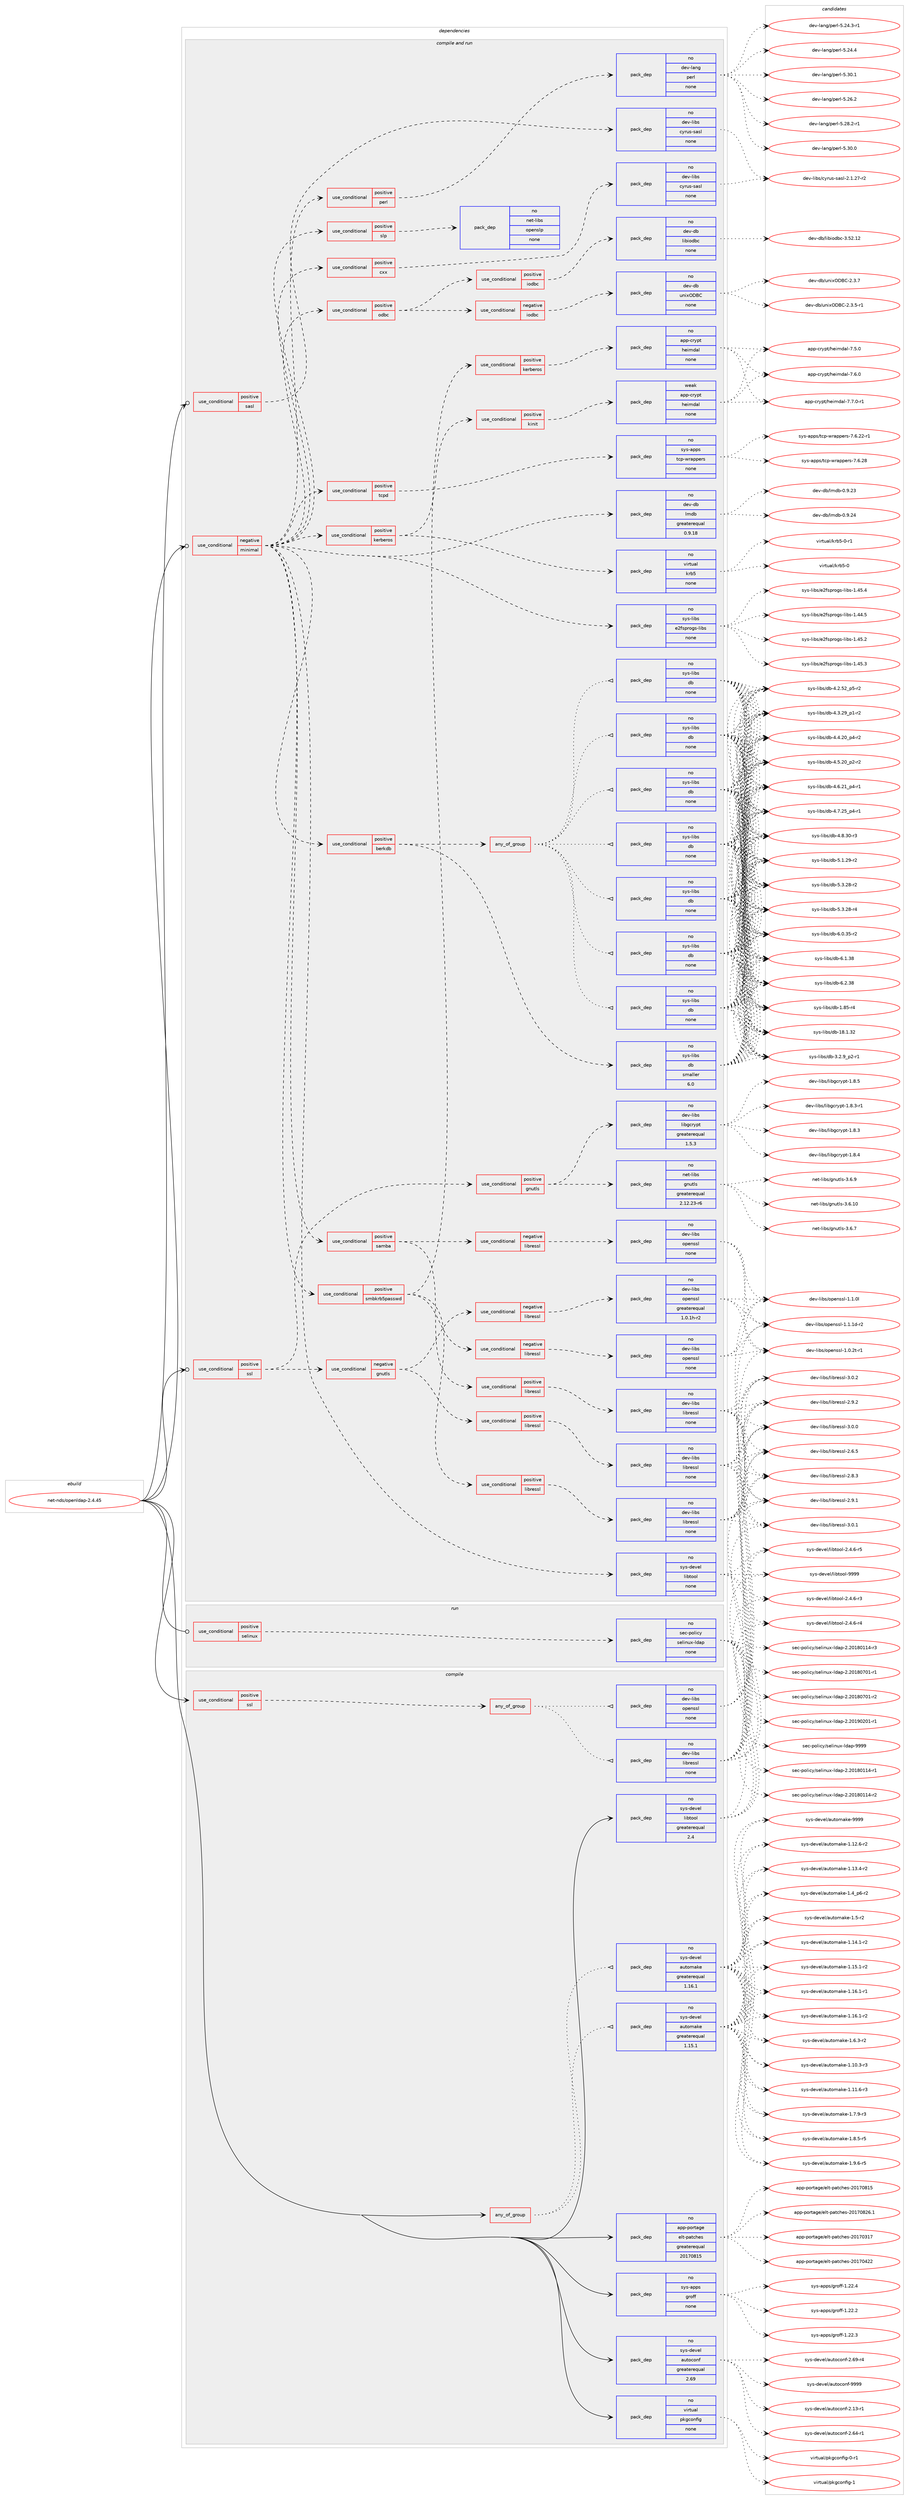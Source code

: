 digraph prolog {

# *************
# Graph options
# *************

newrank=true;
concentrate=true;
compound=true;
graph [rankdir=LR,fontname=Helvetica,fontsize=10,ranksep=1.5];#, ranksep=2.5, nodesep=0.2];
edge  [arrowhead=vee];
node  [fontname=Helvetica,fontsize=10];

# **********
# The ebuild
# **********

subgraph cluster_leftcol {
color=gray;
rank=same;
label=<<i>ebuild</i>>;
id [label="net-nds/openldap-2.4.45", color=red, width=4, href="../net-nds/openldap-2.4.45.svg"];
}

# ****************
# The dependencies
# ****************

subgraph cluster_midcol {
color=gray;
label=<<i>dependencies</i>>;
subgraph cluster_compile {
fillcolor="#eeeeee";
style=filled;
label=<<i>compile</i>>;
subgraph any14290 {
dependency838659 [label=<<TABLE BORDER="0" CELLBORDER="1" CELLSPACING="0" CELLPADDING="4"><TR><TD CELLPADDING="10">any_of_group</TD></TR></TABLE>>, shape=none, color=red];subgraph pack619418 {
dependency838660 [label=<<TABLE BORDER="0" CELLBORDER="1" CELLSPACING="0" CELLPADDING="4" WIDTH="220"><TR><TD ROWSPAN="6" CELLPADDING="30">pack_dep</TD></TR><TR><TD WIDTH="110">no</TD></TR><TR><TD>sys-devel</TD></TR><TR><TD>automake</TD></TR><TR><TD>greaterequal</TD></TR><TR><TD>1.16.1</TD></TR></TABLE>>, shape=none, color=blue];
}
dependency838659:e -> dependency838660:w [weight=20,style="dotted",arrowhead="oinv"];
subgraph pack619419 {
dependency838661 [label=<<TABLE BORDER="0" CELLBORDER="1" CELLSPACING="0" CELLPADDING="4" WIDTH="220"><TR><TD ROWSPAN="6" CELLPADDING="30">pack_dep</TD></TR><TR><TD WIDTH="110">no</TD></TR><TR><TD>sys-devel</TD></TR><TR><TD>automake</TD></TR><TR><TD>greaterequal</TD></TR><TR><TD>1.15.1</TD></TR></TABLE>>, shape=none, color=blue];
}
dependency838659:e -> dependency838661:w [weight=20,style="dotted",arrowhead="oinv"];
}
id:e -> dependency838659:w [weight=20,style="solid",arrowhead="vee"];
subgraph cond204457 {
dependency838662 [label=<<TABLE BORDER="0" CELLBORDER="1" CELLSPACING="0" CELLPADDING="4"><TR><TD ROWSPAN="3" CELLPADDING="10">use_conditional</TD></TR><TR><TD>positive</TD></TR><TR><TD>ssl</TD></TR></TABLE>>, shape=none, color=red];
subgraph any14291 {
dependency838663 [label=<<TABLE BORDER="0" CELLBORDER="1" CELLSPACING="0" CELLPADDING="4"><TR><TD CELLPADDING="10">any_of_group</TD></TR></TABLE>>, shape=none, color=red];subgraph pack619420 {
dependency838664 [label=<<TABLE BORDER="0" CELLBORDER="1" CELLSPACING="0" CELLPADDING="4" WIDTH="220"><TR><TD ROWSPAN="6" CELLPADDING="30">pack_dep</TD></TR><TR><TD WIDTH="110">no</TD></TR><TR><TD>dev-libs</TD></TR><TR><TD>openssl</TD></TR><TR><TD>none</TD></TR><TR><TD></TD></TR></TABLE>>, shape=none, color=blue];
}
dependency838663:e -> dependency838664:w [weight=20,style="dotted",arrowhead="oinv"];
subgraph pack619421 {
dependency838665 [label=<<TABLE BORDER="0" CELLBORDER="1" CELLSPACING="0" CELLPADDING="4" WIDTH="220"><TR><TD ROWSPAN="6" CELLPADDING="30">pack_dep</TD></TR><TR><TD WIDTH="110">no</TD></TR><TR><TD>dev-libs</TD></TR><TR><TD>libressl</TD></TR><TR><TD>none</TD></TR><TR><TD></TD></TR></TABLE>>, shape=none, color=blue];
}
dependency838663:e -> dependency838665:w [weight=20,style="dotted",arrowhead="oinv"];
}
dependency838662:e -> dependency838663:w [weight=20,style="dashed",arrowhead="vee"];
}
id:e -> dependency838662:w [weight=20,style="solid",arrowhead="vee"];
subgraph pack619422 {
dependency838666 [label=<<TABLE BORDER="0" CELLBORDER="1" CELLSPACING="0" CELLPADDING="4" WIDTH="220"><TR><TD ROWSPAN="6" CELLPADDING="30">pack_dep</TD></TR><TR><TD WIDTH="110">no</TD></TR><TR><TD>app-portage</TD></TR><TR><TD>elt-patches</TD></TR><TR><TD>greaterequal</TD></TR><TR><TD>20170815</TD></TR></TABLE>>, shape=none, color=blue];
}
id:e -> dependency838666:w [weight=20,style="solid",arrowhead="vee"];
subgraph pack619423 {
dependency838667 [label=<<TABLE BORDER="0" CELLBORDER="1" CELLSPACING="0" CELLPADDING="4" WIDTH="220"><TR><TD ROWSPAN="6" CELLPADDING="30">pack_dep</TD></TR><TR><TD WIDTH="110">no</TD></TR><TR><TD>sys-apps</TD></TR><TR><TD>groff</TD></TR><TR><TD>none</TD></TR><TR><TD></TD></TR></TABLE>>, shape=none, color=blue];
}
id:e -> dependency838667:w [weight=20,style="solid",arrowhead="vee"];
subgraph pack619424 {
dependency838668 [label=<<TABLE BORDER="0" CELLBORDER="1" CELLSPACING="0" CELLPADDING="4" WIDTH="220"><TR><TD ROWSPAN="6" CELLPADDING="30">pack_dep</TD></TR><TR><TD WIDTH="110">no</TD></TR><TR><TD>sys-devel</TD></TR><TR><TD>autoconf</TD></TR><TR><TD>greaterequal</TD></TR><TR><TD>2.69</TD></TR></TABLE>>, shape=none, color=blue];
}
id:e -> dependency838668:w [weight=20,style="solid",arrowhead="vee"];
subgraph pack619425 {
dependency838669 [label=<<TABLE BORDER="0" CELLBORDER="1" CELLSPACING="0" CELLPADDING="4" WIDTH="220"><TR><TD ROWSPAN="6" CELLPADDING="30">pack_dep</TD></TR><TR><TD WIDTH="110">no</TD></TR><TR><TD>sys-devel</TD></TR><TR><TD>libtool</TD></TR><TR><TD>greaterequal</TD></TR><TR><TD>2.4</TD></TR></TABLE>>, shape=none, color=blue];
}
id:e -> dependency838669:w [weight=20,style="solid",arrowhead="vee"];
subgraph pack619426 {
dependency838670 [label=<<TABLE BORDER="0" CELLBORDER="1" CELLSPACING="0" CELLPADDING="4" WIDTH="220"><TR><TD ROWSPAN="6" CELLPADDING="30">pack_dep</TD></TR><TR><TD WIDTH="110">no</TD></TR><TR><TD>virtual</TD></TR><TR><TD>pkgconfig</TD></TR><TR><TD>none</TD></TR><TR><TD></TD></TR></TABLE>>, shape=none, color=blue];
}
id:e -> dependency838670:w [weight=20,style="solid",arrowhead="vee"];
}
subgraph cluster_compileandrun {
fillcolor="#eeeeee";
style=filled;
label=<<i>compile and run</i>>;
subgraph cond204458 {
dependency838671 [label=<<TABLE BORDER="0" CELLBORDER="1" CELLSPACING="0" CELLPADDING="4"><TR><TD ROWSPAN="3" CELLPADDING="10">use_conditional</TD></TR><TR><TD>negative</TD></TR><TR><TD>minimal</TD></TR></TABLE>>, shape=none, color=red];
subgraph pack619427 {
dependency838672 [label=<<TABLE BORDER="0" CELLBORDER="1" CELLSPACING="0" CELLPADDING="4" WIDTH="220"><TR><TD ROWSPAN="6" CELLPADDING="30">pack_dep</TD></TR><TR><TD WIDTH="110">no</TD></TR><TR><TD>sys-devel</TD></TR><TR><TD>libtool</TD></TR><TR><TD>none</TD></TR><TR><TD></TD></TR></TABLE>>, shape=none, color=blue];
}
dependency838671:e -> dependency838672:w [weight=20,style="dashed",arrowhead="vee"];
subgraph pack619428 {
dependency838673 [label=<<TABLE BORDER="0" CELLBORDER="1" CELLSPACING="0" CELLPADDING="4" WIDTH="220"><TR><TD ROWSPAN="6" CELLPADDING="30">pack_dep</TD></TR><TR><TD WIDTH="110">no</TD></TR><TR><TD>sys-libs</TD></TR><TR><TD>e2fsprogs-libs</TD></TR><TR><TD>none</TD></TR><TR><TD></TD></TR></TABLE>>, shape=none, color=blue];
}
dependency838671:e -> dependency838673:w [weight=20,style="dashed",arrowhead="vee"];
subgraph pack619429 {
dependency838674 [label=<<TABLE BORDER="0" CELLBORDER="1" CELLSPACING="0" CELLPADDING="4" WIDTH="220"><TR><TD ROWSPAN="6" CELLPADDING="30">pack_dep</TD></TR><TR><TD WIDTH="110">no</TD></TR><TR><TD>dev-db</TD></TR><TR><TD>lmdb</TD></TR><TR><TD>greaterequal</TD></TR><TR><TD>0.9.18</TD></TR></TABLE>>, shape=none, color=blue];
}
dependency838671:e -> dependency838674:w [weight=20,style="dashed",arrowhead="vee"];
subgraph cond204459 {
dependency838675 [label=<<TABLE BORDER="0" CELLBORDER="1" CELLSPACING="0" CELLPADDING="4"><TR><TD ROWSPAN="3" CELLPADDING="10">use_conditional</TD></TR><TR><TD>positive</TD></TR><TR><TD>tcpd</TD></TR></TABLE>>, shape=none, color=red];
subgraph pack619430 {
dependency838676 [label=<<TABLE BORDER="0" CELLBORDER="1" CELLSPACING="0" CELLPADDING="4" WIDTH="220"><TR><TD ROWSPAN="6" CELLPADDING="30">pack_dep</TD></TR><TR><TD WIDTH="110">no</TD></TR><TR><TD>sys-apps</TD></TR><TR><TD>tcp-wrappers</TD></TR><TR><TD>none</TD></TR><TR><TD></TD></TR></TABLE>>, shape=none, color=blue];
}
dependency838675:e -> dependency838676:w [weight=20,style="dashed",arrowhead="vee"];
}
dependency838671:e -> dependency838675:w [weight=20,style="dashed",arrowhead="vee"];
subgraph cond204460 {
dependency838677 [label=<<TABLE BORDER="0" CELLBORDER="1" CELLSPACING="0" CELLPADDING="4"><TR><TD ROWSPAN="3" CELLPADDING="10">use_conditional</TD></TR><TR><TD>positive</TD></TR><TR><TD>odbc</TD></TR></TABLE>>, shape=none, color=red];
subgraph cond204461 {
dependency838678 [label=<<TABLE BORDER="0" CELLBORDER="1" CELLSPACING="0" CELLPADDING="4"><TR><TD ROWSPAN="3" CELLPADDING="10">use_conditional</TD></TR><TR><TD>negative</TD></TR><TR><TD>iodbc</TD></TR></TABLE>>, shape=none, color=red];
subgraph pack619431 {
dependency838679 [label=<<TABLE BORDER="0" CELLBORDER="1" CELLSPACING="0" CELLPADDING="4" WIDTH="220"><TR><TD ROWSPAN="6" CELLPADDING="30">pack_dep</TD></TR><TR><TD WIDTH="110">no</TD></TR><TR><TD>dev-db</TD></TR><TR><TD>unixODBC</TD></TR><TR><TD>none</TD></TR><TR><TD></TD></TR></TABLE>>, shape=none, color=blue];
}
dependency838678:e -> dependency838679:w [weight=20,style="dashed",arrowhead="vee"];
}
dependency838677:e -> dependency838678:w [weight=20,style="dashed",arrowhead="vee"];
subgraph cond204462 {
dependency838680 [label=<<TABLE BORDER="0" CELLBORDER="1" CELLSPACING="0" CELLPADDING="4"><TR><TD ROWSPAN="3" CELLPADDING="10">use_conditional</TD></TR><TR><TD>positive</TD></TR><TR><TD>iodbc</TD></TR></TABLE>>, shape=none, color=red];
subgraph pack619432 {
dependency838681 [label=<<TABLE BORDER="0" CELLBORDER="1" CELLSPACING="0" CELLPADDING="4" WIDTH="220"><TR><TD ROWSPAN="6" CELLPADDING="30">pack_dep</TD></TR><TR><TD WIDTH="110">no</TD></TR><TR><TD>dev-db</TD></TR><TR><TD>libiodbc</TD></TR><TR><TD>none</TD></TR><TR><TD></TD></TR></TABLE>>, shape=none, color=blue];
}
dependency838680:e -> dependency838681:w [weight=20,style="dashed",arrowhead="vee"];
}
dependency838677:e -> dependency838680:w [weight=20,style="dashed",arrowhead="vee"];
}
dependency838671:e -> dependency838677:w [weight=20,style="dashed",arrowhead="vee"];
subgraph cond204463 {
dependency838682 [label=<<TABLE BORDER="0" CELLBORDER="1" CELLSPACING="0" CELLPADDING="4"><TR><TD ROWSPAN="3" CELLPADDING="10">use_conditional</TD></TR><TR><TD>positive</TD></TR><TR><TD>slp</TD></TR></TABLE>>, shape=none, color=red];
subgraph pack619433 {
dependency838683 [label=<<TABLE BORDER="0" CELLBORDER="1" CELLSPACING="0" CELLPADDING="4" WIDTH="220"><TR><TD ROWSPAN="6" CELLPADDING="30">pack_dep</TD></TR><TR><TD WIDTH="110">no</TD></TR><TR><TD>net-libs</TD></TR><TR><TD>openslp</TD></TR><TR><TD>none</TD></TR><TR><TD></TD></TR></TABLE>>, shape=none, color=blue];
}
dependency838682:e -> dependency838683:w [weight=20,style="dashed",arrowhead="vee"];
}
dependency838671:e -> dependency838682:w [weight=20,style="dashed",arrowhead="vee"];
subgraph cond204464 {
dependency838684 [label=<<TABLE BORDER="0" CELLBORDER="1" CELLSPACING="0" CELLPADDING="4"><TR><TD ROWSPAN="3" CELLPADDING="10">use_conditional</TD></TR><TR><TD>positive</TD></TR><TR><TD>perl</TD></TR></TABLE>>, shape=none, color=red];
subgraph pack619434 {
dependency838685 [label=<<TABLE BORDER="0" CELLBORDER="1" CELLSPACING="0" CELLPADDING="4" WIDTH="220"><TR><TD ROWSPAN="6" CELLPADDING="30">pack_dep</TD></TR><TR><TD WIDTH="110">no</TD></TR><TR><TD>dev-lang</TD></TR><TR><TD>perl</TD></TR><TR><TD>none</TD></TR><TR><TD></TD></TR></TABLE>>, shape=none, color=blue];
}
dependency838684:e -> dependency838685:w [weight=20,style="dashed",arrowhead="vee"];
}
dependency838671:e -> dependency838684:w [weight=20,style="dashed",arrowhead="vee"];
subgraph cond204465 {
dependency838686 [label=<<TABLE BORDER="0" CELLBORDER="1" CELLSPACING="0" CELLPADDING="4"><TR><TD ROWSPAN="3" CELLPADDING="10">use_conditional</TD></TR><TR><TD>positive</TD></TR><TR><TD>samba</TD></TR></TABLE>>, shape=none, color=red];
subgraph cond204466 {
dependency838687 [label=<<TABLE BORDER="0" CELLBORDER="1" CELLSPACING="0" CELLPADDING="4"><TR><TD ROWSPAN="3" CELLPADDING="10">use_conditional</TD></TR><TR><TD>negative</TD></TR><TR><TD>libressl</TD></TR></TABLE>>, shape=none, color=red];
subgraph pack619435 {
dependency838688 [label=<<TABLE BORDER="0" CELLBORDER="1" CELLSPACING="0" CELLPADDING="4" WIDTH="220"><TR><TD ROWSPAN="6" CELLPADDING="30">pack_dep</TD></TR><TR><TD WIDTH="110">no</TD></TR><TR><TD>dev-libs</TD></TR><TR><TD>openssl</TD></TR><TR><TD>none</TD></TR><TR><TD></TD></TR></TABLE>>, shape=none, color=blue];
}
dependency838687:e -> dependency838688:w [weight=20,style="dashed",arrowhead="vee"];
}
dependency838686:e -> dependency838687:w [weight=20,style="dashed",arrowhead="vee"];
subgraph cond204467 {
dependency838689 [label=<<TABLE BORDER="0" CELLBORDER="1" CELLSPACING="0" CELLPADDING="4"><TR><TD ROWSPAN="3" CELLPADDING="10">use_conditional</TD></TR><TR><TD>positive</TD></TR><TR><TD>libressl</TD></TR></TABLE>>, shape=none, color=red];
subgraph pack619436 {
dependency838690 [label=<<TABLE BORDER="0" CELLBORDER="1" CELLSPACING="0" CELLPADDING="4" WIDTH="220"><TR><TD ROWSPAN="6" CELLPADDING="30">pack_dep</TD></TR><TR><TD WIDTH="110">no</TD></TR><TR><TD>dev-libs</TD></TR><TR><TD>libressl</TD></TR><TR><TD>none</TD></TR><TR><TD></TD></TR></TABLE>>, shape=none, color=blue];
}
dependency838689:e -> dependency838690:w [weight=20,style="dashed",arrowhead="vee"];
}
dependency838686:e -> dependency838689:w [weight=20,style="dashed",arrowhead="vee"];
}
dependency838671:e -> dependency838686:w [weight=20,style="dashed",arrowhead="vee"];
subgraph cond204468 {
dependency838691 [label=<<TABLE BORDER="0" CELLBORDER="1" CELLSPACING="0" CELLPADDING="4"><TR><TD ROWSPAN="3" CELLPADDING="10">use_conditional</TD></TR><TR><TD>positive</TD></TR><TR><TD>berkdb</TD></TR></TABLE>>, shape=none, color=red];
subgraph pack619437 {
dependency838692 [label=<<TABLE BORDER="0" CELLBORDER="1" CELLSPACING="0" CELLPADDING="4" WIDTH="220"><TR><TD ROWSPAN="6" CELLPADDING="30">pack_dep</TD></TR><TR><TD WIDTH="110">no</TD></TR><TR><TD>sys-libs</TD></TR><TR><TD>db</TD></TR><TR><TD>smaller</TD></TR><TR><TD>6.0</TD></TR></TABLE>>, shape=none, color=blue];
}
dependency838691:e -> dependency838692:w [weight=20,style="dashed",arrowhead="vee"];
subgraph any14292 {
dependency838693 [label=<<TABLE BORDER="0" CELLBORDER="1" CELLSPACING="0" CELLPADDING="4"><TR><TD CELLPADDING="10">any_of_group</TD></TR></TABLE>>, shape=none, color=red];subgraph pack619438 {
dependency838694 [label=<<TABLE BORDER="0" CELLBORDER="1" CELLSPACING="0" CELLPADDING="4" WIDTH="220"><TR><TD ROWSPAN="6" CELLPADDING="30">pack_dep</TD></TR><TR><TD WIDTH="110">no</TD></TR><TR><TD>sys-libs</TD></TR><TR><TD>db</TD></TR><TR><TD>none</TD></TR><TR><TD></TD></TR></TABLE>>, shape=none, color=blue];
}
dependency838693:e -> dependency838694:w [weight=20,style="dotted",arrowhead="oinv"];
subgraph pack619439 {
dependency838695 [label=<<TABLE BORDER="0" CELLBORDER="1" CELLSPACING="0" CELLPADDING="4" WIDTH="220"><TR><TD ROWSPAN="6" CELLPADDING="30">pack_dep</TD></TR><TR><TD WIDTH="110">no</TD></TR><TR><TD>sys-libs</TD></TR><TR><TD>db</TD></TR><TR><TD>none</TD></TR><TR><TD></TD></TR></TABLE>>, shape=none, color=blue];
}
dependency838693:e -> dependency838695:w [weight=20,style="dotted",arrowhead="oinv"];
subgraph pack619440 {
dependency838696 [label=<<TABLE BORDER="0" CELLBORDER="1" CELLSPACING="0" CELLPADDING="4" WIDTH="220"><TR><TD ROWSPAN="6" CELLPADDING="30">pack_dep</TD></TR><TR><TD WIDTH="110">no</TD></TR><TR><TD>sys-libs</TD></TR><TR><TD>db</TD></TR><TR><TD>none</TD></TR><TR><TD></TD></TR></TABLE>>, shape=none, color=blue];
}
dependency838693:e -> dependency838696:w [weight=20,style="dotted",arrowhead="oinv"];
subgraph pack619441 {
dependency838697 [label=<<TABLE BORDER="0" CELLBORDER="1" CELLSPACING="0" CELLPADDING="4" WIDTH="220"><TR><TD ROWSPAN="6" CELLPADDING="30">pack_dep</TD></TR><TR><TD WIDTH="110">no</TD></TR><TR><TD>sys-libs</TD></TR><TR><TD>db</TD></TR><TR><TD>none</TD></TR><TR><TD></TD></TR></TABLE>>, shape=none, color=blue];
}
dependency838693:e -> dependency838697:w [weight=20,style="dotted",arrowhead="oinv"];
subgraph pack619442 {
dependency838698 [label=<<TABLE BORDER="0" CELLBORDER="1" CELLSPACING="0" CELLPADDING="4" WIDTH="220"><TR><TD ROWSPAN="6" CELLPADDING="30">pack_dep</TD></TR><TR><TD WIDTH="110">no</TD></TR><TR><TD>sys-libs</TD></TR><TR><TD>db</TD></TR><TR><TD>none</TD></TR><TR><TD></TD></TR></TABLE>>, shape=none, color=blue];
}
dependency838693:e -> dependency838698:w [weight=20,style="dotted",arrowhead="oinv"];
subgraph pack619443 {
dependency838699 [label=<<TABLE BORDER="0" CELLBORDER="1" CELLSPACING="0" CELLPADDING="4" WIDTH="220"><TR><TD ROWSPAN="6" CELLPADDING="30">pack_dep</TD></TR><TR><TD WIDTH="110">no</TD></TR><TR><TD>sys-libs</TD></TR><TR><TD>db</TD></TR><TR><TD>none</TD></TR><TR><TD></TD></TR></TABLE>>, shape=none, color=blue];
}
dependency838693:e -> dependency838699:w [weight=20,style="dotted",arrowhead="oinv"];
subgraph pack619444 {
dependency838700 [label=<<TABLE BORDER="0" CELLBORDER="1" CELLSPACING="0" CELLPADDING="4" WIDTH="220"><TR><TD ROWSPAN="6" CELLPADDING="30">pack_dep</TD></TR><TR><TD WIDTH="110">no</TD></TR><TR><TD>sys-libs</TD></TR><TR><TD>db</TD></TR><TR><TD>none</TD></TR><TR><TD></TD></TR></TABLE>>, shape=none, color=blue];
}
dependency838693:e -> dependency838700:w [weight=20,style="dotted",arrowhead="oinv"];
}
dependency838691:e -> dependency838693:w [weight=20,style="dashed",arrowhead="vee"];
}
dependency838671:e -> dependency838691:w [weight=20,style="dashed",arrowhead="vee"];
subgraph cond204469 {
dependency838701 [label=<<TABLE BORDER="0" CELLBORDER="1" CELLSPACING="0" CELLPADDING="4"><TR><TD ROWSPAN="3" CELLPADDING="10">use_conditional</TD></TR><TR><TD>positive</TD></TR><TR><TD>smbkrb5passwd</TD></TR></TABLE>>, shape=none, color=red];
subgraph cond204470 {
dependency838702 [label=<<TABLE BORDER="0" CELLBORDER="1" CELLSPACING="0" CELLPADDING="4"><TR><TD ROWSPAN="3" CELLPADDING="10">use_conditional</TD></TR><TR><TD>negative</TD></TR><TR><TD>libressl</TD></TR></TABLE>>, shape=none, color=red];
subgraph pack619445 {
dependency838703 [label=<<TABLE BORDER="0" CELLBORDER="1" CELLSPACING="0" CELLPADDING="4" WIDTH="220"><TR><TD ROWSPAN="6" CELLPADDING="30">pack_dep</TD></TR><TR><TD WIDTH="110">no</TD></TR><TR><TD>dev-libs</TD></TR><TR><TD>openssl</TD></TR><TR><TD>none</TD></TR><TR><TD></TD></TR></TABLE>>, shape=none, color=blue];
}
dependency838702:e -> dependency838703:w [weight=20,style="dashed",arrowhead="vee"];
}
dependency838701:e -> dependency838702:w [weight=20,style="dashed",arrowhead="vee"];
subgraph cond204471 {
dependency838704 [label=<<TABLE BORDER="0" CELLBORDER="1" CELLSPACING="0" CELLPADDING="4"><TR><TD ROWSPAN="3" CELLPADDING="10">use_conditional</TD></TR><TR><TD>positive</TD></TR><TR><TD>libressl</TD></TR></TABLE>>, shape=none, color=red];
subgraph pack619446 {
dependency838705 [label=<<TABLE BORDER="0" CELLBORDER="1" CELLSPACING="0" CELLPADDING="4" WIDTH="220"><TR><TD ROWSPAN="6" CELLPADDING="30">pack_dep</TD></TR><TR><TD WIDTH="110">no</TD></TR><TR><TD>dev-libs</TD></TR><TR><TD>libressl</TD></TR><TR><TD>none</TD></TR><TR><TD></TD></TR></TABLE>>, shape=none, color=blue];
}
dependency838704:e -> dependency838705:w [weight=20,style="dashed",arrowhead="vee"];
}
dependency838701:e -> dependency838704:w [weight=20,style="dashed",arrowhead="vee"];
subgraph cond204472 {
dependency838706 [label=<<TABLE BORDER="0" CELLBORDER="1" CELLSPACING="0" CELLPADDING="4"><TR><TD ROWSPAN="3" CELLPADDING="10">use_conditional</TD></TR><TR><TD>positive</TD></TR><TR><TD>kerberos</TD></TR></TABLE>>, shape=none, color=red];
subgraph pack619447 {
dependency838707 [label=<<TABLE BORDER="0" CELLBORDER="1" CELLSPACING="0" CELLPADDING="4" WIDTH="220"><TR><TD ROWSPAN="6" CELLPADDING="30">pack_dep</TD></TR><TR><TD WIDTH="110">no</TD></TR><TR><TD>app-crypt</TD></TR><TR><TD>heimdal</TD></TR><TR><TD>none</TD></TR><TR><TD></TD></TR></TABLE>>, shape=none, color=blue];
}
dependency838706:e -> dependency838707:w [weight=20,style="dashed",arrowhead="vee"];
}
dependency838701:e -> dependency838706:w [weight=20,style="dashed",arrowhead="vee"];
}
dependency838671:e -> dependency838701:w [weight=20,style="dashed",arrowhead="vee"];
subgraph cond204473 {
dependency838708 [label=<<TABLE BORDER="0" CELLBORDER="1" CELLSPACING="0" CELLPADDING="4"><TR><TD ROWSPAN="3" CELLPADDING="10">use_conditional</TD></TR><TR><TD>positive</TD></TR><TR><TD>kerberos</TD></TR></TABLE>>, shape=none, color=red];
subgraph pack619448 {
dependency838709 [label=<<TABLE BORDER="0" CELLBORDER="1" CELLSPACING="0" CELLPADDING="4" WIDTH="220"><TR><TD ROWSPAN="6" CELLPADDING="30">pack_dep</TD></TR><TR><TD WIDTH="110">no</TD></TR><TR><TD>virtual</TD></TR><TR><TD>krb5</TD></TR><TR><TD>none</TD></TR><TR><TD></TD></TR></TABLE>>, shape=none, color=blue];
}
dependency838708:e -> dependency838709:w [weight=20,style="dashed",arrowhead="vee"];
subgraph cond204474 {
dependency838710 [label=<<TABLE BORDER="0" CELLBORDER="1" CELLSPACING="0" CELLPADDING="4"><TR><TD ROWSPAN="3" CELLPADDING="10">use_conditional</TD></TR><TR><TD>positive</TD></TR><TR><TD>kinit</TD></TR></TABLE>>, shape=none, color=red];
subgraph pack619449 {
dependency838711 [label=<<TABLE BORDER="0" CELLBORDER="1" CELLSPACING="0" CELLPADDING="4" WIDTH="220"><TR><TD ROWSPAN="6" CELLPADDING="30">pack_dep</TD></TR><TR><TD WIDTH="110">weak</TD></TR><TR><TD>app-crypt</TD></TR><TR><TD>heimdal</TD></TR><TR><TD>none</TD></TR><TR><TD></TD></TR></TABLE>>, shape=none, color=blue];
}
dependency838710:e -> dependency838711:w [weight=20,style="dashed",arrowhead="vee"];
}
dependency838708:e -> dependency838710:w [weight=20,style="dashed",arrowhead="vee"];
}
dependency838671:e -> dependency838708:w [weight=20,style="dashed",arrowhead="vee"];
subgraph cond204475 {
dependency838712 [label=<<TABLE BORDER="0" CELLBORDER="1" CELLSPACING="0" CELLPADDING="4"><TR><TD ROWSPAN="3" CELLPADDING="10">use_conditional</TD></TR><TR><TD>positive</TD></TR><TR><TD>cxx</TD></TR></TABLE>>, shape=none, color=red];
subgraph pack619450 {
dependency838713 [label=<<TABLE BORDER="0" CELLBORDER="1" CELLSPACING="0" CELLPADDING="4" WIDTH="220"><TR><TD ROWSPAN="6" CELLPADDING="30">pack_dep</TD></TR><TR><TD WIDTH="110">no</TD></TR><TR><TD>dev-libs</TD></TR><TR><TD>cyrus-sasl</TD></TR><TR><TD>none</TD></TR><TR><TD></TD></TR></TABLE>>, shape=none, color=blue];
}
dependency838712:e -> dependency838713:w [weight=20,style="dashed",arrowhead="vee"];
}
dependency838671:e -> dependency838712:w [weight=20,style="dashed",arrowhead="vee"];
}
id:e -> dependency838671:w [weight=20,style="solid",arrowhead="odotvee"];
subgraph cond204476 {
dependency838714 [label=<<TABLE BORDER="0" CELLBORDER="1" CELLSPACING="0" CELLPADDING="4"><TR><TD ROWSPAN="3" CELLPADDING="10">use_conditional</TD></TR><TR><TD>positive</TD></TR><TR><TD>sasl</TD></TR></TABLE>>, shape=none, color=red];
subgraph pack619451 {
dependency838715 [label=<<TABLE BORDER="0" CELLBORDER="1" CELLSPACING="0" CELLPADDING="4" WIDTH="220"><TR><TD ROWSPAN="6" CELLPADDING="30">pack_dep</TD></TR><TR><TD WIDTH="110">no</TD></TR><TR><TD>dev-libs</TD></TR><TR><TD>cyrus-sasl</TD></TR><TR><TD>none</TD></TR><TR><TD></TD></TR></TABLE>>, shape=none, color=blue];
}
dependency838714:e -> dependency838715:w [weight=20,style="dashed",arrowhead="vee"];
}
id:e -> dependency838714:w [weight=20,style="solid",arrowhead="odotvee"];
subgraph cond204477 {
dependency838716 [label=<<TABLE BORDER="0" CELLBORDER="1" CELLSPACING="0" CELLPADDING="4"><TR><TD ROWSPAN="3" CELLPADDING="10">use_conditional</TD></TR><TR><TD>positive</TD></TR><TR><TD>ssl</TD></TR></TABLE>>, shape=none, color=red];
subgraph cond204478 {
dependency838717 [label=<<TABLE BORDER="0" CELLBORDER="1" CELLSPACING="0" CELLPADDING="4"><TR><TD ROWSPAN="3" CELLPADDING="10">use_conditional</TD></TR><TR><TD>negative</TD></TR><TR><TD>gnutls</TD></TR></TABLE>>, shape=none, color=red];
subgraph cond204479 {
dependency838718 [label=<<TABLE BORDER="0" CELLBORDER="1" CELLSPACING="0" CELLPADDING="4"><TR><TD ROWSPAN="3" CELLPADDING="10">use_conditional</TD></TR><TR><TD>negative</TD></TR><TR><TD>libressl</TD></TR></TABLE>>, shape=none, color=red];
subgraph pack619452 {
dependency838719 [label=<<TABLE BORDER="0" CELLBORDER="1" CELLSPACING="0" CELLPADDING="4" WIDTH="220"><TR><TD ROWSPAN="6" CELLPADDING="30">pack_dep</TD></TR><TR><TD WIDTH="110">no</TD></TR><TR><TD>dev-libs</TD></TR><TR><TD>openssl</TD></TR><TR><TD>greaterequal</TD></TR><TR><TD>1.0.1h-r2</TD></TR></TABLE>>, shape=none, color=blue];
}
dependency838718:e -> dependency838719:w [weight=20,style="dashed",arrowhead="vee"];
}
dependency838717:e -> dependency838718:w [weight=20,style="dashed",arrowhead="vee"];
subgraph cond204480 {
dependency838720 [label=<<TABLE BORDER="0" CELLBORDER="1" CELLSPACING="0" CELLPADDING="4"><TR><TD ROWSPAN="3" CELLPADDING="10">use_conditional</TD></TR><TR><TD>positive</TD></TR><TR><TD>libressl</TD></TR></TABLE>>, shape=none, color=red];
subgraph pack619453 {
dependency838721 [label=<<TABLE BORDER="0" CELLBORDER="1" CELLSPACING="0" CELLPADDING="4" WIDTH="220"><TR><TD ROWSPAN="6" CELLPADDING="30">pack_dep</TD></TR><TR><TD WIDTH="110">no</TD></TR><TR><TD>dev-libs</TD></TR><TR><TD>libressl</TD></TR><TR><TD>none</TD></TR><TR><TD></TD></TR></TABLE>>, shape=none, color=blue];
}
dependency838720:e -> dependency838721:w [weight=20,style="dashed",arrowhead="vee"];
}
dependency838717:e -> dependency838720:w [weight=20,style="dashed",arrowhead="vee"];
}
dependency838716:e -> dependency838717:w [weight=20,style="dashed",arrowhead="vee"];
subgraph cond204481 {
dependency838722 [label=<<TABLE BORDER="0" CELLBORDER="1" CELLSPACING="0" CELLPADDING="4"><TR><TD ROWSPAN="3" CELLPADDING="10">use_conditional</TD></TR><TR><TD>positive</TD></TR><TR><TD>gnutls</TD></TR></TABLE>>, shape=none, color=red];
subgraph pack619454 {
dependency838723 [label=<<TABLE BORDER="0" CELLBORDER="1" CELLSPACING="0" CELLPADDING="4" WIDTH="220"><TR><TD ROWSPAN="6" CELLPADDING="30">pack_dep</TD></TR><TR><TD WIDTH="110">no</TD></TR><TR><TD>net-libs</TD></TR><TR><TD>gnutls</TD></TR><TR><TD>greaterequal</TD></TR><TR><TD>2.12.23-r6</TD></TR></TABLE>>, shape=none, color=blue];
}
dependency838722:e -> dependency838723:w [weight=20,style="dashed",arrowhead="vee"];
subgraph pack619455 {
dependency838724 [label=<<TABLE BORDER="0" CELLBORDER="1" CELLSPACING="0" CELLPADDING="4" WIDTH="220"><TR><TD ROWSPAN="6" CELLPADDING="30">pack_dep</TD></TR><TR><TD WIDTH="110">no</TD></TR><TR><TD>dev-libs</TD></TR><TR><TD>libgcrypt</TD></TR><TR><TD>greaterequal</TD></TR><TR><TD>1.5.3</TD></TR></TABLE>>, shape=none, color=blue];
}
dependency838722:e -> dependency838724:w [weight=20,style="dashed",arrowhead="vee"];
}
dependency838716:e -> dependency838722:w [weight=20,style="dashed",arrowhead="vee"];
}
id:e -> dependency838716:w [weight=20,style="solid",arrowhead="odotvee"];
}
subgraph cluster_run {
fillcolor="#eeeeee";
style=filled;
label=<<i>run</i>>;
subgraph cond204482 {
dependency838725 [label=<<TABLE BORDER="0" CELLBORDER="1" CELLSPACING="0" CELLPADDING="4"><TR><TD ROWSPAN="3" CELLPADDING="10">use_conditional</TD></TR><TR><TD>positive</TD></TR><TR><TD>selinux</TD></TR></TABLE>>, shape=none, color=red];
subgraph pack619456 {
dependency838726 [label=<<TABLE BORDER="0" CELLBORDER="1" CELLSPACING="0" CELLPADDING="4" WIDTH="220"><TR><TD ROWSPAN="6" CELLPADDING="30">pack_dep</TD></TR><TR><TD WIDTH="110">no</TD></TR><TR><TD>sec-policy</TD></TR><TR><TD>selinux-ldap</TD></TR><TR><TD>none</TD></TR><TR><TD></TD></TR></TABLE>>, shape=none, color=blue];
}
dependency838725:e -> dependency838726:w [weight=20,style="dashed",arrowhead="vee"];
}
id:e -> dependency838725:w [weight=20,style="solid",arrowhead="odot"];
}
}

# **************
# The candidates
# **************

subgraph cluster_choices {
rank=same;
color=gray;
label=<<i>candidates</i>>;

subgraph choice619418 {
color=black;
nodesep=1;
choice11512111545100101118101108479711711611110997107101454946494846514511451 [label="sys-devel/automake-1.10.3-r3", color=red, width=4,href="../sys-devel/automake-1.10.3-r3.svg"];
choice11512111545100101118101108479711711611110997107101454946494946544511451 [label="sys-devel/automake-1.11.6-r3", color=red, width=4,href="../sys-devel/automake-1.11.6-r3.svg"];
choice11512111545100101118101108479711711611110997107101454946495046544511450 [label="sys-devel/automake-1.12.6-r2", color=red, width=4,href="../sys-devel/automake-1.12.6-r2.svg"];
choice11512111545100101118101108479711711611110997107101454946495146524511450 [label="sys-devel/automake-1.13.4-r2", color=red, width=4,href="../sys-devel/automake-1.13.4-r2.svg"];
choice11512111545100101118101108479711711611110997107101454946495246494511450 [label="sys-devel/automake-1.14.1-r2", color=red, width=4,href="../sys-devel/automake-1.14.1-r2.svg"];
choice11512111545100101118101108479711711611110997107101454946495346494511450 [label="sys-devel/automake-1.15.1-r2", color=red, width=4,href="../sys-devel/automake-1.15.1-r2.svg"];
choice11512111545100101118101108479711711611110997107101454946495446494511449 [label="sys-devel/automake-1.16.1-r1", color=red, width=4,href="../sys-devel/automake-1.16.1-r1.svg"];
choice11512111545100101118101108479711711611110997107101454946495446494511450 [label="sys-devel/automake-1.16.1-r2", color=red, width=4,href="../sys-devel/automake-1.16.1-r2.svg"];
choice115121115451001011181011084797117116111109971071014549465295112544511450 [label="sys-devel/automake-1.4_p6-r2", color=red, width=4,href="../sys-devel/automake-1.4_p6-r2.svg"];
choice11512111545100101118101108479711711611110997107101454946534511450 [label="sys-devel/automake-1.5-r2", color=red, width=4,href="../sys-devel/automake-1.5-r2.svg"];
choice115121115451001011181011084797117116111109971071014549465446514511450 [label="sys-devel/automake-1.6.3-r2", color=red, width=4,href="../sys-devel/automake-1.6.3-r2.svg"];
choice115121115451001011181011084797117116111109971071014549465546574511451 [label="sys-devel/automake-1.7.9-r3", color=red, width=4,href="../sys-devel/automake-1.7.9-r3.svg"];
choice115121115451001011181011084797117116111109971071014549465646534511453 [label="sys-devel/automake-1.8.5-r5", color=red, width=4,href="../sys-devel/automake-1.8.5-r5.svg"];
choice115121115451001011181011084797117116111109971071014549465746544511453 [label="sys-devel/automake-1.9.6-r5", color=red, width=4,href="../sys-devel/automake-1.9.6-r5.svg"];
choice115121115451001011181011084797117116111109971071014557575757 [label="sys-devel/automake-9999", color=red, width=4,href="../sys-devel/automake-9999.svg"];
dependency838660:e -> choice11512111545100101118101108479711711611110997107101454946494846514511451:w [style=dotted,weight="100"];
dependency838660:e -> choice11512111545100101118101108479711711611110997107101454946494946544511451:w [style=dotted,weight="100"];
dependency838660:e -> choice11512111545100101118101108479711711611110997107101454946495046544511450:w [style=dotted,weight="100"];
dependency838660:e -> choice11512111545100101118101108479711711611110997107101454946495146524511450:w [style=dotted,weight="100"];
dependency838660:e -> choice11512111545100101118101108479711711611110997107101454946495246494511450:w [style=dotted,weight="100"];
dependency838660:e -> choice11512111545100101118101108479711711611110997107101454946495346494511450:w [style=dotted,weight="100"];
dependency838660:e -> choice11512111545100101118101108479711711611110997107101454946495446494511449:w [style=dotted,weight="100"];
dependency838660:e -> choice11512111545100101118101108479711711611110997107101454946495446494511450:w [style=dotted,weight="100"];
dependency838660:e -> choice115121115451001011181011084797117116111109971071014549465295112544511450:w [style=dotted,weight="100"];
dependency838660:e -> choice11512111545100101118101108479711711611110997107101454946534511450:w [style=dotted,weight="100"];
dependency838660:e -> choice115121115451001011181011084797117116111109971071014549465446514511450:w [style=dotted,weight="100"];
dependency838660:e -> choice115121115451001011181011084797117116111109971071014549465546574511451:w [style=dotted,weight="100"];
dependency838660:e -> choice115121115451001011181011084797117116111109971071014549465646534511453:w [style=dotted,weight="100"];
dependency838660:e -> choice115121115451001011181011084797117116111109971071014549465746544511453:w [style=dotted,weight="100"];
dependency838660:e -> choice115121115451001011181011084797117116111109971071014557575757:w [style=dotted,weight="100"];
}
subgraph choice619419 {
color=black;
nodesep=1;
choice11512111545100101118101108479711711611110997107101454946494846514511451 [label="sys-devel/automake-1.10.3-r3", color=red, width=4,href="../sys-devel/automake-1.10.3-r3.svg"];
choice11512111545100101118101108479711711611110997107101454946494946544511451 [label="sys-devel/automake-1.11.6-r3", color=red, width=4,href="../sys-devel/automake-1.11.6-r3.svg"];
choice11512111545100101118101108479711711611110997107101454946495046544511450 [label="sys-devel/automake-1.12.6-r2", color=red, width=4,href="../sys-devel/automake-1.12.6-r2.svg"];
choice11512111545100101118101108479711711611110997107101454946495146524511450 [label="sys-devel/automake-1.13.4-r2", color=red, width=4,href="../sys-devel/automake-1.13.4-r2.svg"];
choice11512111545100101118101108479711711611110997107101454946495246494511450 [label="sys-devel/automake-1.14.1-r2", color=red, width=4,href="../sys-devel/automake-1.14.1-r2.svg"];
choice11512111545100101118101108479711711611110997107101454946495346494511450 [label="sys-devel/automake-1.15.1-r2", color=red, width=4,href="../sys-devel/automake-1.15.1-r2.svg"];
choice11512111545100101118101108479711711611110997107101454946495446494511449 [label="sys-devel/automake-1.16.1-r1", color=red, width=4,href="../sys-devel/automake-1.16.1-r1.svg"];
choice11512111545100101118101108479711711611110997107101454946495446494511450 [label="sys-devel/automake-1.16.1-r2", color=red, width=4,href="../sys-devel/automake-1.16.1-r2.svg"];
choice115121115451001011181011084797117116111109971071014549465295112544511450 [label="sys-devel/automake-1.4_p6-r2", color=red, width=4,href="../sys-devel/automake-1.4_p6-r2.svg"];
choice11512111545100101118101108479711711611110997107101454946534511450 [label="sys-devel/automake-1.5-r2", color=red, width=4,href="../sys-devel/automake-1.5-r2.svg"];
choice115121115451001011181011084797117116111109971071014549465446514511450 [label="sys-devel/automake-1.6.3-r2", color=red, width=4,href="../sys-devel/automake-1.6.3-r2.svg"];
choice115121115451001011181011084797117116111109971071014549465546574511451 [label="sys-devel/automake-1.7.9-r3", color=red, width=4,href="../sys-devel/automake-1.7.9-r3.svg"];
choice115121115451001011181011084797117116111109971071014549465646534511453 [label="sys-devel/automake-1.8.5-r5", color=red, width=4,href="../sys-devel/automake-1.8.5-r5.svg"];
choice115121115451001011181011084797117116111109971071014549465746544511453 [label="sys-devel/automake-1.9.6-r5", color=red, width=4,href="../sys-devel/automake-1.9.6-r5.svg"];
choice115121115451001011181011084797117116111109971071014557575757 [label="sys-devel/automake-9999", color=red, width=4,href="../sys-devel/automake-9999.svg"];
dependency838661:e -> choice11512111545100101118101108479711711611110997107101454946494846514511451:w [style=dotted,weight="100"];
dependency838661:e -> choice11512111545100101118101108479711711611110997107101454946494946544511451:w [style=dotted,weight="100"];
dependency838661:e -> choice11512111545100101118101108479711711611110997107101454946495046544511450:w [style=dotted,weight="100"];
dependency838661:e -> choice11512111545100101118101108479711711611110997107101454946495146524511450:w [style=dotted,weight="100"];
dependency838661:e -> choice11512111545100101118101108479711711611110997107101454946495246494511450:w [style=dotted,weight="100"];
dependency838661:e -> choice11512111545100101118101108479711711611110997107101454946495346494511450:w [style=dotted,weight="100"];
dependency838661:e -> choice11512111545100101118101108479711711611110997107101454946495446494511449:w [style=dotted,weight="100"];
dependency838661:e -> choice11512111545100101118101108479711711611110997107101454946495446494511450:w [style=dotted,weight="100"];
dependency838661:e -> choice115121115451001011181011084797117116111109971071014549465295112544511450:w [style=dotted,weight="100"];
dependency838661:e -> choice11512111545100101118101108479711711611110997107101454946534511450:w [style=dotted,weight="100"];
dependency838661:e -> choice115121115451001011181011084797117116111109971071014549465446514511450:w [style=dotted,weight="100"];
dependency838661:e -> choice115121115451001011181011084797117116111109971071014549465546574511451:w [style=dotted,weight="100"];
dependency838661:e -> choice115121115451001011181011084797117116111109971071014549465646534511453:w [style=dotted,weight="100"];
dependency838661:e -> choice115121115451001011181011084797117116111109971071014549465746544511453:w [style=dotted,weight="100"];
dependency838661:e -> choice115121115451001011181011084797117116111109971071014557575757:w [style=dotted,weight="100"];
}
subgraph choice619420 {
color=black;
nodesep=1;
choice1001011184510810598115471111121011101151151084549464846501164511449 [label="dev-libs/openssl-1.0.2t-r1", color=red, width=4,href="../dev-libs/openssl-1.0.2t-r1.svg"];
choice100101118451081059811547111112101110115115108454946494648108 [label="dev-libs/openssl-1.1.0l", color=red, width=4,href="../dev-libs/openssl-1.1.0l.svg"];
choice1001011184510810598115471111121011101151151084549464946491004511450 [label="dev-libs/openssl-1.1.1d-r2", color=red, width=4,href="../dev-libs/openssl-1.1.1d-r2.svg"];
dependency838664:e -> choice1001011184510810598115471111121011101151151084549464846501164511449:w [style=dotted,weight="100"];
dependency838664:e -> choice100101118451081059811547111112101110115115108454946494648108:w [style=dotted,weight="100"];
dependency838664:e -> choice1001011184510810598115471111121011101151151084549464946491004511450:w [style=dotted,weight="100"];
}
subgraph choice619421 {
color=black;
nodesep=1;
choice10010111845108105981154710810598114101115115108455046544653 [label="dev-libs/libressl-2.6.5", color=red, width=4,href="../dev-libs/libressl-2.6.5.svg"];
choice10010111845108105981154710810598114101115115108455046564651 [label="dev-libs/libressl-2.8.3", color=red, width=4,href="../dev-libs/libressl-2.8.3.svg"];
choice10010111845108105981154710810598114101115115108455046574649 [label="dev-libs/libressl-2.9.1", color=red, width=4,href="../dev-libs/libressl-2.9.1.svg"];
choice10010111845108105981154710810598114101115115108455046574650 [label="dev-libs/libressl-2.9.2", color=red, width=4,href="../dev-libs/libressl-2.9.2.svg"];
choice10010111845108105981154710810598114101115115108455146484648 [label="dev-libs/libressl-3.0.0", color=red, width=4,href="../dev-libs/libressl-3.0.0.svg"];
choice10010111845108105981154710810598114101115115108455146484649 [label="dev-libs/libressl-3.0.1", color=red, width=4,href="../dev-libs/libressl-3.0.1.svg"];
choice10010111845108105981154710810598114101115115108455146484650 [label="dev-libs/libressl-3.0.2", color=red, width=4,href="../dev-libs/libressl-3.0.2.svg"];
dependency838665:e -> choice10010111845108105981154710810598114101115115108455046544653:w [style=dotted,weight="100"];
dependency838665:e -> choice10010111845108105981154710810598114101115115108455046564651:w [style=dotted,weight="100"];
dependency838665:e -> choice10010111845108105981154710810598114101115115108455046574649:w [style=dotted,weight="100"];
dependency838665:e -> choice10010111845108105981154710810598114101115115108455046574650:w [style=dotted,weight="100"];
dependency838665:e -> choice10010111845108105981154710810598114101115115108455146484648:w [style=dotted,weight="100"];
dependency838665:e -> choice10010111845108105981154710810598114101115115108455146484649:w [style=dotted,weight="100"];
dependency838665:e -> choice10010111845108105981154710810598114101115115108455146484650:w [style=dotted,weight="100"];
}
subgraph choice619422 {
color=black;
nodesep=1;
choice97112112451121111141169710310147101108116451129711699104101115455048495548514955 [label="app-portage/elt-patches-20170317", color=red, width=4,href="../app-portage/elt-patches-20170317.svg"];
choice97112112451121111141169710310147101108116451129711699104101115455048495548525050 [label="app-portage/elt-patches-20170422", color=red, width=4,href="../app-portage/elt-patches-20170422.svg"];
choice97112112451121111141169710310147101108116451129711699104101115455048495548564953 [label="app-portage/elt-patches-20170815", color=red, width=4,href="../app-portage/elt-patches-20170815.svg"];
choice971121124511211111411697103101471011081164511297116991041011154550484955485650544649 [label="app-portage/elt-patches-20170826.1", color=red, width=4,href="../app-portage/elt-patches-20170826.1.svg"];
dependency838666:e -> choice97112112451121111141169710310147101108116451129711699104101115455048495548514955:w [style=dotted,weight="100"];
dependency838666:e -> choice97112112451121111141169710310147101108116451129711699104101115455048495548525050:w [style=dotted,weight="100"];
dependency838666:e -> choice97112112451121111141169710310147101108116451129711699104101115455048495548564953:w [style=dotted,weight="100"];
dependency838666:e -> choice971121124511211111411697103101471011081164511297116991041011154550484955485650544649:w [style=dotted,weight="100"];
}
subgraph choice619423 {
color=black;
nodesep=1;
choice11512111545971121121154710311411110210245494650504650 [label="sys-apps/groff-1.22.2", color=red, width=4,href="../sys-apps/groff-1.22.2.svg"];
choice11512111545971121121154710311411110210245494650504651 [label="sys-apps/groff-1.22.3", color=red, width=4,href="../sys-apps/groff-1.22.3.svg"];
choice11512111545971121121154710311411110210245494650504652 [label="sys-apps/groff-1.22.4", color=red, width=4,href="../sys-apps/groff-1.22.4.svg"];
dependency838667:e -> choice11512111545971121121154710311411110210245494650504650:w [style=dotted,weight="100"];
dependency838667:e -> choice11512111545971121121154710311411110210245494650504651:w [style=dotted,weight="100"];
dependency838667:e -> choice11512111545971121121154710311411110210245494650504652:w [style=dotted,weight="100"];
}
subgraph choice619424 {
color=black;
nodesep=1;
choice1151211154510010111810110847971171161119911111010245504649514511449 [label="sys-devel/autoconf-2.13-r1", color=red, width=4,href="../sys-devel/autoconf-2.13-r1.svg"];
choice1151211154510010111810110847971171161119911111010245504654524511449 [label="sys-devel/autoconf-2.64-r1", color=red, width=4,href="../sys-devel/autoconf-2.64-r1.svg"];
choice1151211154510010111810110847971171161119911111010245504654574511452 [label="sys-devel/autoconf-2.69-r4", color=red, width=4,href="../sys-devel/autoconf-2.69-r4.svg"];
choice115121115451001011181011084797117116111991111101024557575757 [label="sys-devel/autoconf-9999", color=red, width=4,href="../sys-devel/autoconf-9999.svg"];
dependency838668:e -> choice1151211154510010111810110847971171161119911111010245504649514511449:w [style=dotted,weight="100"];
dependency838668:e -> choice1151211154510010111810110847971171161119911111010245504654524511449:w [style=dotted,weight="100"];
dependency838668:e -> choice1151211154510010111810110847971171161119911111010245504654574511452:w [style=dotted,weight="100"];
dependency838668:e -> choice115121115451001011181011084797117116111991111101024557575757:w [style=dotted,weight="100"];
}
subgraph choice619425 {
color=black;
nodesep=1;
choice1151211154510010111810110847108105981161111111084550465246544511451 [label="sys-devel/libtool-2.4.6-r3", color=red, width=4,href="../sys-devel/libtool-2.4.6-r3.svg"];
choice1151211154510010111810110847108105981161111111084550465246544511452 [label="sys-devel/libtool-2.4.6-r4", color=red, width=4,href="../sys-devel/libtool-2.4.6-r4.svg"];
choice1151211154510010111810110847108105981161111111084550465246544511453 [label="sys-devel/libtool-2.4.6-r5", color=red, width=4,href="../sys-devel/libtool-2.4.6-r5.svg"];
choice1151211154510010111810110847108105981161111111084557575757 [label="sys-devel/libtool-9999", color=red, width=4,href="../sys-devel/libtool-9999.svg"];
dependency838669:e -> choice1151211154510010111810110847108105981161111111084550465246544511451:w [style=dotted,weight="100"];
dependency838669:e -> choice1151211154510010111810110847108105981161111111084550465246544511452:w [style=dotted,weight="100"];
dependency838669:e -> choice1151211154510010111810110847108105981161111111084550465246544511453:w [style=dotted,weight="100"];
dependency838669:e -> choice1151211154510010111810110847108105981161111111084557575757:w [style=dotted,weight="100"];
}
subgraph choice619426 {
color=black;
nodesep=1;
choice11810511411611797108471121071039911111010210510345484511449 [label="virtual/pkgconfig-0-r1", color=red, width=4,href="../virtual/pkgconfig-0-r1.svg"];
choice1181051141161179710847112107103991111101021051034549 [label="virtual/pkgconfig-1", color=red, width=4,href="../virtual/pkgconfig-1.svg"];
dependency838670:e -> choice11810511411611797108471121071039911111010210510345484511449:w [style=dotted,weight="100"];
dependency838670:e -> choice1181051141161179710847112107103991111101021051034549:w [style=dotted,weight="100"];
}
subgraph choice619427 {
color=black;
nodesep=1;
choice1151211154510010111810110847108105981161111111084550465246544511451 [label="sys-devel/libtool-2.4.6-r3", color=red, width=4,href="../sys-devel/libtool-2.4.6-r3.svg"];
choice1151211154510010111810110847108105981161111111084550465246544511452 [label="sys-devel/libtool-2.4.6-r4", color=red, width=4,href="../sys-devel/libtool-2.4.6-r4.svg"];
choice1151211154510010111810110847108105981161111111084550465246544511453 [label="sys-devel/libtool-2.4.6-r5", color=red, width=4,href="../sys-devel/libtool-2.4.6-r5.svg"];
choice1151211154510010111810110847108105981161111111084557575757 [label="sys-devel/libtool-9999", color=red, width=4,href="../sys-devel/libtool-9999.svg"];
dependency838672:e -> choice1151211154510010111810110847108105981161111111084550465246544511451:w [style=dotted,weight="100"];
dependency838672:e -> choice1151211154510010111810110847108105981161111111084550465246544511452:w [style=dotted,weight="100"];
dependency838672:e -> choice1151211154510010111810110847108105981161111111084550465246544511453:w [style=dotted,weight="100"];
dependency838672:e -> choice1151211154510010111810110847108105981161111111084557575757:w [style=dotted,weight="100"];
}
subgraph choice619428 {
color=black;
nodesep=1;
choice11512111545108105981154710150102115112114111103115451081059811545494652524653 [label="sys-libs/e2fsprogs-libs-1.44.5", color=red, width=4,href="../sys-libs/e2fsprogs-libs-1.44.5.svg"];
choice11512111545108105981154710150102115112114111103115451081059811545494652534650 [label="sys-libs/e2fsprogs-libs-1.45.2", color=red, width=4,href="../sys-libs/e2fsprogs-libs-1.45.2.svg"];
choice11512111545108105981154710150102115112114111103115451081059811545494652534651 [label="sys-libs/e2fsprogs-libs-1.45.3", color=red, width=4,href="../sys-libs/e2fsprogs-libs-1.45.3.svg"];
choice11512111545108105981154710150102115112114111103115451081059811545494652534652 [label="sys-libs/e2fsprogs-libs-1.45.4", color=red, width=4,href="../sys-libs/e2fsprogs-libs-1.45.4.svg"];
dependency838673:e -> choice11512111545108105981154710150102115112114111103115451081059811545494652524653:w [style=dotted,weight="100"];
dependency838673:e -> choice11512111545108105981154710150102115112114111103115451081059811545494652534650:w [style=dotted,weight="100"];
dependency838673:e -> choice11512111545108105981154710150102115112114111103115451081059811545494652534651:w [style=dotted,weight="100"];
dependency838673:e -> choice11512111545108105981154710150102115112114111103115451081059811545494652534652:w [style=dotted,weight="100"];
}
subgraph choice619429 {
color=black;
nodesep=1;
choice1001011184510098471081091009845484657465051 [label="dev-db/lmdb-0.9.23", color=red, width=4,href="../dev-db/lmdb-0.9.23.svg"];
choice1001011184510098471081091009845484657465052 [label="dev-db/lmdb-0.9.24", color=red, width=4,href="../dev-db/lmdb-0.9.24.svg"];
dependency838674:e -> choice1001011184510098471081091009845484657465051:w [style=dotted,weight="100"];
dependency838674:e -> choice1001011184510098471081091009845484657465052:w [style=dotted,weight="100"];
}
subgraph choice619430 {
color=black;
nodesep=1;
choice115121115459711211211547116991124511911497112112101114115455546544650504511449 [label="sys-apps/tcp-wrappers-7.6.22-r1", color=red, width=4,href="../sys-apps/tcp-wrappers-7.6.22-r1.svg"];
choice11512111545971121121154711699112451191149711211210111411545554654465056 [label="sys-apps/tcp-wrappers-7.6.28", color=red, width=4,href="../sys-apps/tcp-wrappers-7.6.28.svg"];
dependency838676:e -> choice115121115459711211211547116991124511911497112112101114115455546544650504511449:w [style=dotted,weight="100"];
dependency838676:e -> choice11512111545971121121154711699112451191149711211210111411545554654465056:w [style=dotted,weight="100"];
}
subgraph choice619431 {
color=black;
nodesep=1;
choice100101118451009847117110105120796866674550465146534511449 [label="dev-db/unixODBC-2.3.5-r1", color=red, width=4,href="../dev-db/unixODBC-2.3.5-r1.svg"];
choice10010111845100984711711010512079686667455046514655 [label="dev-db/unixODBC-2.3.7", color=red, width=4,href="../dev-db/unixODBC-2.3.7.svg"];
dependency838679:e -> choice100101118451009847117110105120796866674550465146534511449:w [style=dotted,weight="100"];
dependency838679:e -> choice10010111845100984711711010512079686667455046514655:w [style=dotted,weight="100"];
}
subgraph choice619432 {
color=black;
nodesep=1;
choice1001011184510098471081059810511110098994551465350464950 [label="dev-db/libiodbc-3.52.12", color=red, width=4,href="../dev-db/libiodbc-3.52.12.svg"];
dependency838681:e -> choice1001011184510098471081059810511110098994551465350464950:w [style=dotted,weight="100"];
}
subgraph choice619433 {
color=black;
nodesep=1;
}
subgraph choice619434 {
color=black;
nodesep=1;
choice100101118451089711010347112101114108455346505246514511449 [label="dev-lang/perl-5.24.3-r1", color=red, width=4,href="../dev-lang/perl-5.24.3-r1.svg"];
choice10010111845108971101034711210111410845534650524652 [label="dev-lang/perl-5.24.4", color=red, width=4,href="../dev-lang/perl-5.24.4.svg"];
choice10010111845108971101034711210111410845534650544650 [label="dev-lang/perl-5.26.2", color=red, width=4,href="../dev-lang/perl-5.26.2.svg"];
choice100101118451089711010347112101114108455346505646504511449 [label="dev-lang/perl-5.28.2-r1", color=red, width=4,href="../dev-lang/perl-5.28.2-r1.svg"];
choice10010111845108971101034711210111410845534651484648 [label="dev-lang/perl-5.30.0", color=red, width=4,href="../dev-lang/perl-5.30.0.svg"];
choice10010111845108971101034711210111410845534651484649 [label="dev-lang/perl-5.30.1", color=red, width=4,href="../dev-lang/perl-5.30.1.svg"];
dependency838685:e -> choice100101118451089711010347112101114108455346505246514511449:w [style=dotted,weight="100"];
dependency838685:e -> choice10010111845108971101034711210111410845534650524652:w [style=dotted,weight="100"];
dependency838685:e -> choice10010111845108971101034711210111410845534650544650:w [style=dotted,weight="100"];
dependency838685:e -> choice100101118451089711010347112101114108455346505646504511449:w [style=dotted,weight="100"];
dependency838685:e -> choice10010111845108971101034711210111410845534651484648:w [style=dotted,weight="100"];
dependency838685:e -> choice10010111845108971101034711210111410845534651484649:w [style=dotted,weight="100"];
}
subgraph choice619435 {
color=black;
nodesep=1;
choice1001011184510810598115471111121011101151151084549464846501164511449 [label="dev-libs/openssl-1.0.2t-r1", color=red, width=4,href="../dev-libs/openssl-1.0.2t-r1.svg"];
choice100101118451081059811547111112101110115115108454946494648108 [label="dev-libs/openssl-1.1.0l", color=red, width=4,href="../dev-libs/openssl-1.1.0l.svg"];
choice1001011184510810598115471111121011101151151084549464946491004511450 [label="dev-libs/openssl-1.1.1d-r2", color=red, width=4,href="../dev-libs/openssl-1.1.1d-r2.svg"];
dependency838688:e -> choice1001011184510810598115471111121011101151151084549464846501164511449:w [style=dotted,weight="100"];
dependency838688:e -> choice100101118451081059811547111112101110115115108454946494648108:w [style=dotted,weight="100"];
dependency838688:e -> choice1001011184510810598115471111121011101151151084549464946491004511450:w [style=dotted,weight="100"];
}
subgraph choice619436 {
color=black;
nodesep=1;
choice10010111845108105981154710810598114101115115108455046544653 [label="dev-libs/libressl-2.6.5", color=red, width=4,href="../dev-libs/libressl-2.6.5.svg"];
choice10010111845108105981154710810598114101115115108455046564651 [label="dev-libs/libressl-2.8.3", color=red, width=4,href="../dev-libs/libressl-2.8.3.svg"];
choice10010111845108105981154710810598114101115115108455046574649 [label="dev-libs/libressl-2.9.1", color=red, width=4,href="../dev-libs/libressl-2.9.1.svg"];
choice10010111845108105981154710810598114101115115108455046574650 [label="dev-libs/libressl-2.9.2", color=red, width=4,href="../dev-libs/libressl-2.9.2.svg"];
choice10010111845108105981154710810598114101115115108455146484648 [label="dev-libs/libressl-3.0.0", color=red, width=4,href="../dev-libs/libressl-3.0.0.svg"];
choice10010111845108105981154710810598114101115115108455146484649 [label="dev-libs/libressl-3.0.1", color=red, width=4,href="../dev-libs/libressl-3.0.1.svg"];
choice10010111845108105981154710810598114101115115108455146484650 [label="dev-libs/libressl-3.0.2", color=red, width=4,href="../dev-libs/libressl-3.0.2.svg"];
dependency838690:e -> choice10010111845108105981154710810598114101115115108455046544653:w [style=dotted,weight="100"];
dependency838690:e -> choice10010111845108105981154710810598114101115115108455046564651:w [style=dotted,weight="100"];
dependency838690:e -> choice10010111845108105981154710810598114101115115108455046574649:w [style=dotted,weight="100"];
dependency838690:e -> choice10010111845108105981154710810598114101115115108455046574650:w [style=dotted,weight="100"];
dependency838690:e -> choice10010111845108105981154710810598114101115115108455146484648:w [style=dotted,weight="100"];
dependency838690:e -> choice10010111845108105981154710810598114101115115108455146484649:w [style=dotted,weight="100"];
dependency838690:e -> choice10010111845108105981154710810598114101115115108455146484650:w [style=dotted,weight="100"];
}
subgraph choice619437 {
color=black;
nodesep=1;
choice1151211154510810598115471009845494656534511452 [label="sys-libs/db-1.85-r4", color=red, width=4,href="../sys-libs/db-1.85-r4.svg"];
choice115121115451081059811547100984549564649465150 [label="sys-libs/db-18.1.32", color=red, width=4,href="../sys-libs/db-18.1.32.svg"];
choice1151211154510810598115471009845514650465795112504511449 [label="sys-libs/db-3.2.9_p2-r1", color=red, width=4,href="../sys-libs/db-3.2.9_p2-r1.svg"];
choice115121115451081059811547100984552465046535095112534511450 [label="sys-libs/db-4.2.52_p5-r2", color=red, width=4,href="../sys-libs/db-4.2.52_p5-r2.svg"];
choice115121115451081059811547100984552465146505795112494511450 [label="sys-libs/db-4.3.29_p1-r2", color=red, width=4,href="../sys-libs/db-4.3.29_p1-r2.svg"];
choice115121115451081059811547100984552465246504895112524511450 [label="sys-libs/db-4.4.20_p4-r2", color=red, width=4,href="../sys-libs/db-4.4.20_p4-r2.svg"];
choice115121115451081059811547100984552465346504895112504511450 [label="sys-libs/db-4.5.20_p2-r2", color=red, width=4,href="../sys-libs/db-4.5.20_p2-r2.svg"];
choice115121115451081059811547100984552465446504995112524511449 [label="sys-libs/db-4.6.21_p4-r1", color=red, width=4,href="../sys-libs/db-4.6.21_p4-r1.svg"];
choice115121115451081059811547100984552465546505395112524511449 [label="sys-libs/db-4.7.25_p4-r1", color=red, width=4,href="../sys-libs/db-4.7.25_p4-r1.svg"];
choice11512111545108105981154710098455246564651484511451 [label="sys-libs/db-4.8.30-r3", color=red, width=4,href="../sys-libs/db-4.8.30-r3.svg"];
choice11512111545108105981154710098455346494650574511450 [label="sys-libs/db-5.1.29-r2", color=red, width=4,href="../sys-libs/db-5.1.29-r2.svg"];
choice11512111545108105981154710098455346514650564511450 [label="sys-libs/db-5.3.28-r2", color=red, width=4,href="../sys-libs/db-5.3.28-r2.svg"];
choice11512111545108105981154710098455346514650564511452 [label="sys-libs/db-5.3.28-r4", color=red, width=4,href="../sys-libs/db-5.3.28-r4.svg"];
choice11512111545108105981154710098455446484651534511450 [label="sys-libs/db-6.0.35-r2", color=red, width=4,href="../sys-libs/db-6.0.35-r2.svg"];
choice1151211154510810598115471009845544649465156 [label="sys-libs/db-6.1.38", color=red, width=4,href="../sys-libs/db-6.1.38.svg"];
choice1151211154510810598115471009845544650465156 [label="sys-libs/db-6.2.38", color=red, width=4,href="../sys-libs/db-6.2.38.svg"];
dependency838692:e -> choice1151211154510810598115471009845494656534511452:w [style=dotted,weight="100"];
dependency838692:e -> choice115121115451081059811547100984549564649465150:w [style=dotted,weight="100"];
dependency838692:e -> choice1151211154510810598115471009845514650465795112504511449:w [style=dotted,weight="100"];
dependency838692:e -> choice115121115451081059811547100984552465046535095112534511450:w [style=dotted,weight="100"];
dependency838692:e -> choice115121115451081059811547100984552465146505795112494511450:w [style=dotted,weight="100"];
dependency838692:e -> choice115121115451081059811547100984552465246504895112524511450:w [style=dotted,weight="100"];
dependency838692:e -> choice115121115451081059811547100984552465346504895112504511450:w [style=dotted,weight="100"];
dependency838692:e -> choice115121115451081059811547100984552465446504995112524511449:w [style=dotted,weight="100"];
dependency838692:e -> choice115121115451081059811547100984552465546505395112524511449:w [style=dotted,weight="100"];
dependency838692:e -> choice11512111545108105981154710098455246564651484511451:w [style=dotted,weight="100"];
dependency838692:e -> choice11512111545108105981154710098455346494650574511450:w [style=dotted,weight="100"];
dependency838692:e -> choice11512111545108105981154710098455346514650564511450:w [style=dotted,weight="100"];
dependency838692:e -> choice11512111545108105981154710098455346514650564511452:w [style=dotted,weight="100"];
dependency838692:e -> choice11512111545108105981154710098455446484651534511450:w [style=dotted,weight="100"];
dependency838692:e -> choice1151211154510810598115471009845544649465156:w [style=dotted,weight="100"];
dependency838692:e -> choice1151211154510810598115471009845544650465156:w [style=dotted,weight="100"];
}
subgraph choice619438 {
color=black;
nodesep=1;
choice1151211154510810598115471009845494656534511452 [label="sys-libs/db-1.85-r4", color=red, width=4,href="../sys-libs/db-1.85-r4.svg"];
choice115121115451081059811547100984549564649465150 [label="sys-libs/db-18.1.32", color=red, width=4,href="../sys-libs/db-18.1.32.svg"];
choice1151211154510810598115471009845514650465795112504511449 [label="sys-libs/db-3.2.9_p2-r1", color=red, width=4,href="../sys-libs/db-3.2.9_p2-r1.svg"];
choice115121115451081059811547100984552465046535095112534511450 [label="sys-libs/db-4.2.52_p5-r2", color=red, width=4,href="../sys-libs/db-4.2.52_p5-r2.svg"];
choice115121115451081059811547100984552465146505795112494511450 [label="sys-libs/db-4.3.29_p1-r2", color=red, width=4,href="../sys-libs/db-4.3.29_p1-r2.svg"];
choice115121115451081059811547100984552465246504895112524511450 [label="sys-libs/db-4.4.20_p4-r2", color=red, width=4,href="../sys-libs/db-4.4.20_p4-r2.svg"];
choice115121115451081059811547100984552465346504895112504511450 [label="sys-libs/db-4.5.20_p2-r2", color=red, width=4,href="../sys-libs/db-4.5.20_p2-r2.svg"];
choice115121115451081059811547100984552465446504995112524511449 [label="sys-libs/db-4.6.21_p4-r1", color=red, width=4,href="../sys-libs/db-4.6.21_p4-r1.svg"];
choice115121115451081059811547100984552465546505395112524511449 [label="sys-libs/db-4.7.25_p4-r1", color=red, width=4,href="../sys-libs/db-4.7.25_p4-r1.svg"];
choice11512111545108105981154710098455246564651484511451 [label="sys-libs/db-4.8.30-r3", color=red, width=4,href="../sys-libs/db-4.8.30-r3.svg"];
choice11512111545108105981154710098455346494650574511450 [label="sys-libs/db-5.1.29-r2", color=red, width=4,href="../sys-libs/db-5.1.29-r2.svg"];
choice11512111545108105981154710098455346514650564511450 [label="sys-libs/db-5.3.28-r2", color=red, width=4,href="../sys-libs/db-5.3.28-r2.svg"];
choice11512111545108105981154710098455346514650564511452 [label="sys-libs/db-5.3.28-r4", color=red, width=4,href="../sys-libs/db-5.3.28-r4.svg"];
choice11512111545108105981154710098455446484651534511450 [label="sys-libs/db-6.0.35-r2", color=red, width=4,href="../sys-libs/db-6.0.35-r2.svg"];
choice1151211154510810598115471009845544649465156 [label="sys-libs/db-6.1.38", color=red, width=4,href="../sys-libs/db-6.1.38.svg"];
choice1151211154510810598115471009845544650465156 [label="sys-libs/db-6.2.38", color=red, width=4,href="../sys-libs/db-6.2.38.svg"];
dependency838694:e -> choice1151211154510810598115471009845494656534511452:w [style=dotted,weight="100"];
dependency838694:e -> choice115121115451081059811547100984549564649465150:w [style=dotted,weight="100"];
dependency838694:e -> choice1151211154510810598115471009845514650465795112504511449:w [style=dotted,weight="100"];
dependency838694:e -> choice115121115451081059811547100984552465046535095112534511450:w [style=dotted,weight="100"];
dependency838694:e -> choice115121115451081059811547100984552465146505795112494511450:w [style=dotted,weight="100"];
dependency838694:e -> choice115121115451081059811547100984552465246504895112524511450:w [style=dotted,weight="100"];
dependency838694:e -> choice115121115451081059811547100984552465346504895112504511450:w [style=dotted,weight="100"];
dependency838694:e -> choice115121115451081059811547100984552465446504995112524511449:w [style=dotted,weight="100"];
dependency838694:e -> choice115121115451081059811547100984552465546505395112524511449:w [style=dotted,weight="100"];
dependency838694:e -> choice11512111545108105981154710098455246564651484511451:w [style=dotted,weight="100"];
dependency838694:e -> choice11512111545108105981154710098455346494650574511450:w [style=dotted,weight="100"];
dependency838694:e -> choice11512111545108105981154710098455346514650564511450:w [style=dotted,weight="100"];
dependency838694:e -> choice11512111545108105981154710098455346514650564511452:w [style=dotted,weight="100"];
dependency838694:e -> choice11512111545108105981154710098455446484651534511450:w [style=dotted,weight="100"];
dependency838694:e -> choice1151211154510810598115471009845544649465156:w [style=dotted,weight="100"];
dependency838694:e -> choice1151211154510810598115471009845544650465156:w [style=dotted,weight="100"];
}
subgraph choice619439 {
color=black;
nodesep=1;
choice1151211154510810598115471009845494656534511452 [label="sys-libs/db-1.85-r4", color=red, width=4,href="../sys-libs/db-1.85-r4.svg"];
choice115121115451081059811547100984549564649465150 [label="sys-libs/db-18.1.32", color=red, width=4,href="../sys-libs/db-18.1.32.svg"];
choice1151211154510810598115471009845514650465795112504511449 [label="sys-libs/db-3.2.9_p2-r1", color=red, width=4,href="../sys-libs/db-3.2.9_p2-r1.svg"];
choice115121115451081059811547100984552465046535095112534511450 [label="sys-libs/db-4.2.52_p5-r2", color=red, width=4,href="../sys-libs/db-4.2.52_p5-r2.svg"];
choice115121115451081059811547100984552465146505795112494511450 [label="sys-libs/db-4.3.29_p1-r2", color=red, width=4,href="../sys-libs/db-4.3.29_p1-r2.svg"];
choice115121115451081059811547100984552465246504895112524511450 [label="sys-libs/db-4.4.20_p4-r2", color=red, width=4,href="../sys-libs/db-4.4.20_p4-r2.svg"];
choice115121115451081059811547100984552465346504895112504511450 [label="sys-libs/db-4.5.20_p2-r2", color=red, width=4,href="../sys-libs/db-4.5.20_p2-r2.svg"];
choice115121115451081059811547100984552465446504995112524511449 [label="sys-libs/db-4.6.21_p4-r1", color=red, width=4,href="../sys-libs/db-4.6.21_p4-r1.svg"];
choice115121115451081059811547100984552465546505395112524511449 [label="sys-libs/db-4.7.25_p4-r1", color=red, width=4,href="../sys-libs/db-4.7.25_p4-r1.svg"];
choice11512111545108105981154710098455246564651484511451 [label="sys-libs/db-4.8.30-r3", color=red, width=4,href="../sys-libs/db-4.8.30-r3.svg"];
choice11512111545108105981154710098455346494650574511450 [label="sys-libs/db-5.1.29-r2", color=red, width=4,href="../sys-libs/db-5.1.29-r2.svg"];
choice11512111545108105981154710098455346514650564511450 [label="sys-libs/db-5.3.28-r2", color=red, width=4,href="../sys-libs/db-5.3.28-r2.svg"];
choice11512111545108105981154710098455346514650564511452 [label="sys-libs/db-5.3.28-r4", color=red, width=4,href="../sys-libs/db-5.3.28-r4.svg"];
choice11512111545108105981154710098455446484651534511450 [label="sys-libs/db-6.0.35-r2", color=red, width=4,href="../sys-libs/db-6.0.35-r2.svg"];
choice1151211154510810598115471009845544649465156 [label="sys-libs/db-6.1.38", color=red, width=4,href="../sys-libs/db-6.1.38.svg"];
choice1151211154510810598115471009845544650465156 [label="sys-libs/db-6.2.38", color=red, width=4,href="../sys-libs/db-6.2.38.svg"];
dependency838695:e -> choice1151211154510810598115471009845494656534511452:w [style=dotted,weight="100"];
dependency838695:e -> choice115121115451081059811547100984549564649465150:w [style=dotted,weight="100"];
dependency838695:e -> choice1151211154510810598115471009845514650465795112504511449:w [style=dotted,weight="100"];
dependency838695:e -> choice115121115451081059811547100984552465046535095112534511450:w [style=dotted,weight="100"];
dependency838695:e -> choice115121115451081059811547100984552465146505795112494511450:w [style=dotted,weight="100"];
dependency838695:e -> choice115121115451081059811547100984552465246504895112524511450:w [style=dotted,weight="100"];
dependency838695:e -> choice115121115451081059811547100984552465346504895112504511450:w [style=dotted,weight="100"];
dependency838695:e -> choice115121115451081059811547100984552465446504995112524511449:w [style=dotted,weight="100"];
dependency838695:e -> choice115121115451081059811547100984552465546505395112524511449:w [style=dotted,weight="100"];
dependency838695:e -> choice11512111545108105981154710098455246564651484511451:w [style=dotted,weight="100"];
dependency838695:e -> choice11512111545108105981154710098455346494650574511450:w [style=dotted,weight="100"];
dependency838695:e -> choice11512111545108105981154710098455346514650564511450:w [style=dotted,weight="100"];
dependency838695:e -> choice11512111545108105981154710098455346514650564511452:w [style=dotted,weight="100"];
dependency838695:e -> choice11512111545108105981154710098455446484651534511450:w [style=dotted,weight="100"];
dependency838695:e -> choice1151211154510810598115471009845544649465156:w [style=dotted,weight="100"];
dependency838695:e -> choice1151211154510810598115471009845544650465156:w [style=dotted,weight="100"];
}
subgraph choice619440 {
color=black;
nodesep=1;
choice1151211154510810598115471009845494656534511452 [label="sys-libs/db-1.85-r4", color=red, width=4,href="../sys-libs/db-1.85-r4.svg"];
choice115121115451081059811547100984549564649465150 [label="sys-libs/db-18.1.32", color=red, width=4,href="../sys-libs/db-18.1.32.svg"];
choice1151211154510810598115471009845514650465795112504511449 [label="sys-libs/db-3.2.9_p2-r1", color=red, width=4,href="../sys-libs/db-3.2.9_p2-r1.svg"];
choice115121115451081059811547100984552465046535095112534511450 [label="sys-libs/db-4.2.52_p5-r2", color=red, width=4,href="../sys-libs/db-4.2.52_p5-r2.svg"];
choice115121115451081059811547100984552465146505795112494511450 [label="sys-libs/db-4.3.29_p1-r2", color=red, width=4,href="../sys-libs/db-4.3.29_p1-r2.svg"];
choice115121115451081059811547100984552465246504895112524511450 [label="sys-libs/db-4.4.20_p4-r2", color=red, width=4,href="../sys-libs/db-4.4.20_p4-r2.svg"];
choice115121115451081059811547100984552465346504895112504511450 [label="sys-libs/db-4.5.20_p2-r2", color=red, width=4,href="../sys-libs/db-4.5.20_p2-r2.svg"];
choice115121115451081059811547100984552465446504995112524511449 [label="sys-libs/db-4.6.21_p4-r1", color=red, width=4,href="../sys-libs/db-4.6.21_p4-r1.svg"];
choice115121115451081059811547100984552465546505395112524511449 [label="sys-libs/db-4.7.25_p4-r1", color=red, width=4,href="../sys-libs/db-4.7.25_p4-r1.svg"];
choice11512111545108105981154710098455246564651484511451 [label="sys-libs/db-4.8.30-r3", color=red, width=4,href="../sys-libs/db-4.8.30-r3.svg"];
choice11512111545108105981154710098455346494650574511450 [label="sys-libs/db-5.1.29-r2", color=red, width=4,href="../sys-libs/db-5.1.29-r2.svg"];
choice11512111545108105981154710098455346514650564511450 [label="sys-libs/db-5.3.28-r2", color=red, width=4,href="../sys-libs/db-5.3.28-r2.svg"];
choice11512111545108105981154710098455346514650564511452 [label="sys-libs/db-5.3.28-r4", color=red, width=4,href="../sys-libs/db-5.3.28-r4.svg"];
choice11512111545108105981154710098455446484651534511450 [label="sys-libs/db-6.0.35-r2", color=red, width=4,href="../sys-libs/db-6.0.35-r2.svg"];
choice1151211154510810598115471009845544649465156 [label="sys-libs/db-6.1.38", color=red, width=4,href="../sys-libs/db-6.1.38.svg"];
choice1151211154510810598115471009845544650465156 [label="sys-libs/db-6.2.38", color=red, width=4,href="../sys-libs/db-6.2.38.svg"];
dependency838696:e -> choice1151211154510810598115471009845494656534511452:w [style=dotted,weight="100"];
dependency838696:e -> choice115121115451081059811547100984549564649465150:w [style=dotted,weight="100"];
dependency838696:e -> choice1151211154510810598115471009845514650465795112504511449:w [style=dotted,weight="100"];
dependency838696:e -> choice115121115451081059811547100984552465046535095112534511450:w [style=dotted,weight="100"];
dependency838696:e -> choice115121115451081059811547100984552465146505795112494511450:w [style=dotted,weight="100"];
dependency838696:e -> choice115121115451081059811547100984552465246504895112524511450:w [style=dotted,weight="100"];
dependency838696:e -> choice115121115451081059811547100984552465346504895112504511450:w [style=dotted,weight="100"];
dependency838696:e -> choice115121115451081059811547100984552465446504995112524511449:w [style=dotted,weight="100"];
dependency838696:e -> choice115121115451081059811547100984552465546505395112524511449:w [style=dotted,weight="100"];
dependency838696:e -> choice11512111545108105981154710098455246564651484511451:w [style=dotted,weight="100"];
dependency838696:e -> choice11512111545108105981154710098455346494650574511450:w [style=dotted,weight="100"];
dependency838696:e -> choice11512111545108105981154710098455346514650564511450:w [style=dotted,weight="100"];
dependency838696:e -> choice11512111545108105981154710098455346514650564511452:w [style=dotted,weight="100"];
dependency838696:e -> choice11512111545108105981154710098455446484651534511450:w [style=dotted,weight="100"];
dependency838696:e -> choice1151211154510810598115471009845544649465156:w [style=dotted,weight="100"];
dependency838696:e -> choice1151211154510810598115471009845544650465156:w [style=dotted,weight="100"];
}
subgraph choice619441 {
color=black;
nodesep=1;
choice1151211154510810598115471009845494656534511452 [label="sys-libs/db-1.85-r4", color=red, width=4,href="../sys-libs/db-1.85-r4.svg"];
choice115121115451081059811547100984549564649465150 [label="sys-libs/db-18.1.32", color=red, width=4,href="../sys-libs/db-18.1.32.svg"];
choice1151211154510810598115471009845514650465795112504511449 [label="sys-libs/db-3.2.9_p2-r1", color=red, width=4,href="../sys-libs/db-3.2.9_p2-r1.svg"];
choice115121115451081059811547100984552465046535095112534511450 [label="sys-libs/db-4.2.52_p5-r2", color=red, width=4,href="../sys-libs/db-4.2.52_p5-r2.svg"];
choice115121115451081059811547100984552465146505795112494511450 [label="sys-libs/db-4.3.29_p1-r2", color=red, width=4,href="../sys-libs/db-4.3.29_p1-r2.svg"];
choice115121115451081059811547100984552465246504895112524511450 [label="sys-libs/db-4.4.20_p4-r2", color=red, width=4,href="../sys-libs/db-4.4.20_p4-r2.svg"];
choice115121115451081059811547100984552465346504895112504511450 [label="sys-libs/db-4.5.20_p2-r2", color=red, width=4,href="../sys-libs/db-4.5.20_p2-r2.svg"];
choice115121115451081059811547100984552465446504995112524511449 [label="sys-libs/db-4.6.21_p4-r1", color=red, width=4,href="../sys-libs/db-4.6.21_p4-r1.svg"];
choice115121115451081059811547100984552465546505395112524511449 [label="sys-libs/db-4.7.25_p4-r1", color=red, width=4,href="../sys-libs/db-4.7.25_p4-r1.svg"];
choice11512111545108105981154710098455246564651484511451 [label="sys-libs/db-4.8.30-r3", color=red, width=4,href="../sys-libs/db-4.8.30-r3.svg"];
choice11512111545108105981154710098455346494650574511450 [label="sys-libs/db-5.1.29-r2", color=red, width=4,href="../sys-libs/db-5.1.29-r2.svg"];
choice11512111545108105981154710098455346514650564511450 [label="sys-libs/db-5.3.28-r2", color=red, width=4,href="../sys-libs/db-5.3.28-r2.svg"];
choice11512111545108105981154710098455346514650564511452 [label="sys-libs/db-5.3.28-r4", color=red, width=4,href="../sys-libs/db-5.3.28-r4.svg"];
choice11512111545108105981154710098455446484651534511450 [label="sys-libs/db-6.0.35-r2", color=red, width=4,href="../sys-libs/db-6.0.35-r2.svg"];
choice1151211154510810598115471009845544649465156 [label="sys-libs/db-6.1.38", color=red, width=4,href="../sys-libs/db-6.1.38.svg"];
choice1151211154510810598115471009845544650465156 [label="sys-libs/db-6.2.38", color=red, width=4,href="../sys-libs/db-6.2.38.svg"];
dependency838697:e -> choice1151211154510810598115471009845494656534511452:w [style=dotted,weight="100"];
dependency838697:e -> choice115121115451081059811547100984549564649465150:w [style=dotted,weight="100"];
dependency838697:e -> choice1151211154510810598115471009845514650465795112504511449:w [style=dotted,weight="100"];
dependency838697:e -> choice115121115451081059811547100984552465046535095112534511450:w [style=dotted,weight="100"];
dependency838697:e -> choice115121115451081059811547100984552465146505795112494511450:w [style=dotted,weight="100"];
dependency838697:e -> choice115121115451081059811547100984552465246504895112524511450:w [style=dotted,weight="100"];
dependency838697:e -> choice115121115451081059811547100984552465346504895112504511450:w [style=dotted,weight="100"];
dependency838697:e -> choice115121115451081059811547100984552465446504995112524511449:w [style=dotted,weight="100"];
dependency838697:e -> choice115121115451081059811547100984552465546505395112524511449:w [style=dotted,weight="100"];
dependency838697:e -> choice11512111545108105981154710098455246564651484511451:w [style=dotted,weight="100"];
dependency838697:e -> choice11512111545108105981154710098455346494650574511450:w [style=dotted,weight="100"];
dependency838697:e -> choice11512111545108105981154710098455346514650564511450:w [style=dotted,weight="100"];
dependency838697:e -> choice11512111545108105981154710098455346514650564511452:w [style=dotted,weight="100"];
dependency838697:e -> choice11512111545108105981154710098455446484651534511450:w [style=dotted,weight="100"];
dependency838697:e -> choice1151211154510810598115471009845544649465156:w [style=dotted,weight="100"];
dependency838697:e -> choice1151211154510810598115471009845544650465156:w [style=dotted,weight="100"];
}
subgraph choice619442 {
color=black;
nodesep=1;
choice1151211154510810598115471009845494656534511452 [label="sys-libs/db-1.85-r4", color=red, width=4,href="../sys-libs/db-1.85-r4.svg"];
choice115121115451081059811547100984549564649465150 [label="sys-libs/db-18.1.32", color=red, width=4,href="../sys-libs/db-18.1.32.svg"];
choice1151211154510810598115471009845514650465795112504511449 [label="sys-libs/db-3.2.9_p2-r1", color=red, width=4,href="../sys-libs/db-3.2.9_p2-r1.svg"];
choice115121115451081059811547100984552465046535095112534511450 [label="sys-libs/db-4.2.52_p5-r2", color=red, width=4,href="../sys-libs/db-4.2.52_p5-r2.svg"];
choice115121115451081059811547100984552465146505795112494511450 [label="sys-libs/db-4.3.29_p1-r2", color=red, width=4,href="../sys-libs/db-4.3.29_p1-r2.svg"];
choice115121115451081059811547100984552465246504895112524511450 [label="sys-libs/db-4.4.20_p4-r2", color=red, width=4,href="../sys-libs/db-4.4.20_p4-r2.svg"];
choice115121115451081059811547100984552465346504895112504511450 [label="sys-libs/db-4.5.20_p2-r2", color=red, width=4,href="../sys-libs/db-4.5.20_p2-r2.svg"];
choice115121115451081059811547100984552465446504995112524511449 [label="sys-libs/db-4.6.21_p4-r1", color=red, width=4,href="../sys-libs/db-4.6.21_p4-r1.svg"];
choice115121115451081059811547100984552465546505395112524511449 [label="sys-libs/db-4.7.25_p4-r1", color=red, width=4,href="../sys-libs/db-4.7.25_p4-r1.svg"];
choice11512111545108105981154710098455246564651484511451 [label="sys-libs/db-4.8.30-r3", color=red, width=4,href="../sys-libs/db-4.8.30-r3.svg"];
choice11512111545108105981154710098455346494650574511450 [label="sys-libs/db-5.1.29-r2", color=red, width=4,href="../sys-libs/db-5.1.29-r2.svg"];
choice11512111545108105981154710098455346514650564511450 [label="sys-libs/db-5.3.28-r2", color=red, width=4,href="../sys-libs/db-5.3.28-r2.svg"];
choice11512111545108105981154710098455346514650564511452 [label="sys-libs/db-5.3.28-r4", color=red, width=4,href="../sys-libs/db-5.3.28-r4.svg"];
choice11512111545108105981154710098455446484651534511450 [label="sys-libs/db-6.0.35-r2", color=red, width=4,href="../sys-libs/db-6.0.35-r2.svg"];
choice1151211154510810598115471009845544649465156 [label="sys-libs/db-6.1.38", color=red, width=4,href="../sys-libs/db-6.1.38.svg"];
choice1151211154510810598115471009845544650465156 [label="sys-libs/db-6.2.38", color=red, width=4,href="../sys-libs/db-6.2.38.svg"];
dependency838698:e -> choice1151211154510810598115471009845494656534511452:w [style=dotted,weight="100"];
dependency838698:e -> choice115121115451081059811547100984549564649465150:w [style=dotted,weight="100"];
dependency838698:e -> choice1151211154510810598115471009845514650465795112504511449:w [style=dotted,weight="100"];
dependency838698:e -> choice115121115451081059811547100984552465046535095112534511450:w [style=dotted,weight="100"];
dependency838698:e -> choice115121115451081059811547100984552465146505795112494511450:w [style=dotted,weight="100"];
dependency838698:e -> choice115121115451081059811547100984552465246504895112524511450:w [style=dotted,weight="100"];
dependency838698:e -> choice115121115451081059811547100984552465346504895112504511450:w [style=dotted,weight="100"];
dependency838698:e -> choice115121115451081059811547100984552465446504995112524511449:w [style=dotted,weight="100"];
dependency838698:e -> choice115121115451081059811547100984552465546505395112524511449:w [style=dotted,weight="100"];
dependency838698:e -> choice11512111545108105981154710098455246564651484511451:w [style=dotted,weight="100"];
dependency838698:e -> choice11512111545108105981154710098455346494650574511450:w [style=dotted,weight="100"];
dependency838698:e -> choice11512111545108105981154710098455346514650564511450:w [style=dotted,weight="100"];
dependency838698:e -> choice11512111545108105981154710098455346514650564511452:w [style=dotted,weight="100"];
dependency838698:e -> choice11512111545108105981154710098455446484651534511450:w [style=dotted,weight="100"];
dependency838698:e -> choice1151211154510810598115471009845544649465156:w [style=dotted,weight="100"];
dependency838698:e -> choice1151211154510810598115471009845544650465156:w [style=dotted,weight="100"];
}
subgraph choice619443 {
color=black;
nodesep=1;
choice1151211154510810598115471009845494656534511452 [label="sys-libs/db-1.85-r4", color=red, width=4,href="../sys-libs/db-1.85-r4.svg"];
choice115121115451081059811547100984549564649465150 [label="sys-libs/db-18.1.32", color=red, width=4,href="../sys-libs/db-18.1.32.svg"];
choice1151211154510810598115471009845514650465795112504511449 [label="sys-libs/db-3.2.9_p2-r1", color=red, width=4,href="../sys-libs/db-3.2.9_p2-r1.svg"];
choice115121115451081059811547100984552465046535095112534511450 [label="sys-libs/db-4.2.52_p5-r2", color=red, width=4,href="../sys-libs/db-4.2.52_p5-r2.svg"];
choice115121115451081059811547100984552465146505795112494511450 [label="sys-libs/db-4.3.29_p1-r2", color=red, width=4,href="../sys-libs/db-4.3.29_p1-r2.svg"];
choice115121115451081059811547100984552465246504895112524511450 [label="sys-libs/db-4.4.20_p4-r2", color=red, width=4,href="../sys-libs/db-4.4.20_p4-r2.svg"];
choice115121115451081059811547100984552465346504895112504511450 [label="sys-libs/db-4.5.20_p2-r2", color=red, width=4,href="../sys-libs/db-4.5.20_p2-r2.svg"];
choice115121115451081059811547100984552465446504995112524511449 [label="sys-libs/db-4.6.21_p4-r1", color=red, width=4,href="../sys-libs/db-4.6.21_p4-r1.svg"];
choice115121115451081059811547100984552465546505395112524511449 [label="sys-libs/db-4.7.25_p4-r1", color=red, width=4,href="../sys-libs/db-4.7.25_p4-r1.svg"];
choice11512111545108105981154710098455246564651484511451 [label="sys-libs/db-4.8.30-r3", color=red, width=4,href="../sys-libs/db-4.8.30-r3.svg"];
choice11512111545108105981154710098455346494650574511450 [label="sys-libs/db-5.1.29-r2", color=red, width=4,href="../sys-libs/db-5.1.29-r2.svg"];
choice11512111545108105981154710098455346514650564511450 [label="sys-libs/db-5.3.28-r2", color=red, width=4,href="../sys-libs/db-5.3.28-r2.svg"];
choice11512111545108105981154710098455346514650564511452 [label="sys-libs/db-5.3.28-r4", color=red, width=4,href="../sys-libs/db-5.3.28-r4.svg"];
choice11512111545108105981154710098455446484651534511450 [label="sys-libs/db-6.0.35-r2", color=red, width=4,href="../sys-libs/db-6.0.35-r2.svg"];
choice1151211154510810598115471009845544649465156 [label="sys-libs/db-6.1.38", color=red, width=4,href="../sys-libs/db-6.1.38.svg"];
choice1151211154510810598115471009845544650465156 [label="sys-libs/db-6.2.38", color=red, width=4,href="../sys-libs/db-6.2.38.svg"];
dependency838699:e -> choice1151211154510810598115471009845494656534511452:w [style=dotted,weight="100"];
dependency838699:e -> choice115121115451081059811547100984549564649465150:w [style=dotted,weight="100"];
dependency838699:e -> choice1151211154510810598115471009845514650465795112504511449:w [style=dotted,weight="100"];
dependency838699:e -> choice115121115451081059811547100984552465046535095112534511450:w [style=dotted,weight="100"];
dependency838699:e -> choice115121115451081059811547100984552465146505795112494511450:w [style=dotted,weight="100"];
dependency838699:e -> choice115121115451081059811547100984552465246504895112524511450:w [style=dotted,weight="100"];
dependency838699:e -> choice115121115451081059811547100984552465346504895112504511450:w [style=dotted,weight="100"];
dependency838699:e -> choice115121115451081059811547100984552465446504995112524511449:w [style=dotted,weight="100"];
dependency838699:e -> choice115121115451081059811547100984552465546505395112524511449:w [style=dotted,weight="100"];
dependency838699:e -> choice11512111545108105981154710098455246564651484511451:w [style=dotted,weight="100"];
dependency838699:e -> choice11512111545108105981154710098455346494650574511450:w [style=dotted,weight="100"];
dependency838699:e -> choice11512111545108105981154710098455346514650564511450:w [style=dotted,weight="100"];
dependency838699:e -> choice11512111545108105981154710098455346514650564511452:w [style=dotted,weight="100"];
dependency838699:e -> choice11512111545108105981154710098455446484651534511450:w [style=dotted,weight="100"];
dependency838699:e -> choice1151211154510810598115471009845544649465156:w [style=dotted,weight="100"];
dependency838699:e -> choice1151211154510810598115471009845544650465156:w [style=dotted,weight="100"];
}
subgraph choice619444 {
color=black;
nodesep=1;
choice1151211154510810598115471009845494656534511452 [label="sys-libs/db-1.85-r4", color=red, width=4,href="../sys-libs/db-1.85-r4.svg"];
choice115121115451081059811547100984549564649465150 [label="sys-libs/db-18.1.32", color=red, width=4,href="../sys-libs/db-18.1.32.svg"];
choice1151211154510810598115471009845514650465795112504511449 [label="sys-libs/db-3.2.9_p2-r1", color=red, width=4,href="../sys-libs/db-3.2.9_p2-r1.svg"];
choice115121115451081059811547100984552465046535095112534511450 [label="sys-libs/db-4.2.52_p5-r2", color=red, width=4,href="../sys-libs/db-4.2.52_p5-r2.svg"];
choice115121115451081059811547100984552465146505795112494511450 [label="sys-libs/db-4.3.29_p1-r2", color=red, width=4,href="../sys-libs/db-4.3.29_p1-r2.svg"];
choice115121115451081059811547100984552465246504895112524511450 [label="sys-libs/db-4.4.20_p4-r2", color=red, width=4,href="../sys-libs/db-4.4.20_p4-r2.svg"];
choice115121115451081059811547100984552465346504895112504511450 [label="sys-libs/db-4.5.20_p2-r2", color=red, width=4,href="../sys-libs/db-4.5.20_p2-r2.svg"];
choice115121115451081059811547100984552465446504995112524511449 [label="sys-libs/db-4.6.21_p4-r1", color=red, width=4,href="../sys-libs/db-4.6.21_p4-r1.svg"];
choice115121115451081059811547100984552465546505395112524511449 [label="sys-libs/db-4.7.25_p4-r1", color=red, width=4,href="../sys-libs/db-4.7.25_p4-r1.svg"];
choice11512111545108105981154710098455246564651484511451 [label="sys-libs/db-4.8.30-r3", color=red, width=4,href="../sys-libs/db-4.8.30-r3.svg"];
choice11512111545108105981154710098455346494650574511450 [label="sys-libs/db-5.1.29-r2", color=red, width=4,href="../sys-libs/db-5.1.29-r2.svg"];
choice11512111545108105981154710098455346514650564511450 [label="sys-libs/db-5.3.28-r2", color=red, width=4,href="../sys-libs/db-5.3.28-r2.svg"];
choice11512111545108105981154710098455346514650564511452 [label="sys-libs/db-5.3.28-r4", color=red, width=4,href="../sys-libs/db-5.3.28-r4.svg"];
choice11512111545108105981154710098455446484651534511450 [label="sys-libs/db-6.0.35-r2", color=red, width=4,href="../sys-libs/db-6.0.35-r2.svg"];
choice1151211154510810598115471009845544649465156 [label="sys-libs/db-6.1.38", color=red, width=4,href="../sys-libs/db-6.1.38.svg"];
choice1151211154510810598115471009845544650465156 [label="sys-libs/db-6.2.38", color=red, width=4,href="../sys-libs/db-6.2.38.svg"];
dependency838700:e -> choice1151211154510810598115471009845494656534511452:w [style=dotted,weight="100"];
dependency838700:e -> choice115121115451081059811547100984549564649465150:w [style=dotted,weight="100"];
dependency838700:e -> choice1151211154510810598115471009845514650465795112504511449:w [style=dotted,weight="100"];
dependency838700:e -> choice115121115451081059811547100984552465046535095112534511450:w [style=dotted,weight="100"];
dependency838700:e -> choice115121115451081059811547100984552465146505795112494511450:w [style=dotted,weight="100"];
dependency838700:e -> choice115121115451081059811547100984552465246504895112524511450:w [style=dotted,weight="100"];
dependency838700:e -> choice115121115451081059811547100984552465346504895112504511450:w [style=dotted,weight="100"];
dependency838700:e -> choice115121115451081059811547100984552465446504995112524511449:w [style=dotted,weight="100"];
dependency838700:e -> choice115121115451081059811547100984552465546505395112524511449:w [style=dotted,weight="100"];
dependency838700:e -> choice11512111545108105981154710098455246564651484511451:w [style=dotted,weight="100"];
dependency838700:e -> choice11512111545108105981154710098455346494650574511450:w [style=dotted,weight="100"];
dependency838700:e -> choice11512111545108105981154710098455346514650564511450:w [style=dotted,weight="100"];
dependency838700:e -> choice11512111545108105981154710098455346514650564511452:w [style=dotted,weight="100"];
dependency838700:e -> choice11512111545108105981154710098455446484651534511450:w [style=dotted,weight="100"];
dependency838700:e -> choice1151211154510810598115471009845544649465156:w [style=dotted,weight="100"];
dependency838700:e -> choice1151211154510810598115471009845544650465156:w [style=dotted,weight="100"];
}
subgraph choice619445 {
color=black;
nodesep=1;
choice1001011184510810598115471111121011101151151084549464846501164511449 [label="dev-libs/openssl-1.0.2t-r1", color=red, width=4,href="../dev-libs/openssl-1.0.2t-r1.svg"];
choice100101118451081059811547111112101110115115108454946494648108 [label="dev-libs/openssl-1.1.0l", color=red, width=4,href="../dev-libs/openssl-1.1.0l.svg"];
choice1001011184510810598115471111121011101151151084549464946491004511450 [label="dev-libs/openssl-1.1.1d-r2", color=red, width=4,href="../dev-libs/openssl-1.1.1d-r2.svg"];
dependency838703:e -> choice1001011184510810598115471111121011101151151084549464846501164511449:w [style=dotted,weight="100"];
dependency838703:e -> choice100101118451081059811547111112101110115115108454946494648108:w [style=dotted,weight="100"];
dependency838703:e -> choice1001011184510810598115471111121011101151151084549464946491004511450:w [style=dotted,weight="100"];
}
subgraph choice619446 {
color=black;
nodesep=1;
choice10010111845108105981154710810598114101115115108455046544653 [label="dev-libs/libressl-2.6.5", color=red, width=4,href="../dev-libs/libressl-2.6.5.svg"];
choice10010111845108105981154710810598114101115115108455046564651 [label="dev-libs/libressl-2.8.3", color=red, width=4,href="../dev-libs/libressl-2.8.3.svg"];
choice10010111845108105981154710810598114101115115108455046574649 [label="dev-libs/libressl-2.9.1", color=red, width=4,href="../dev-libs/libressl-2.9.1.svg"];
choice10010111845108105981154710810598114101115115108455046574650 [label="dev-libs/libressl-2.9.2", color=red, width=4,href="../dev-libs/libressl-2.9.2.svg"];
choice10010111845108105981154710810598114101115115108455146484648 [label="dev-libs/libressl-3.0.0", color=red, width=4,href="../dev-libs/libressl-3.0.0.svg"];
choice10010111845108105981154710810598114101115115108455146484649 [label="dev-libs/libressl-3.0.1", color=red, width=4,href="../dev-libs/libressl-3.0.1.svg"];
choice10010111845108105981154710810598114101115115108455146484650 [label="dev-libs/libressl-3.0.2", color=red, width=4,href="../dev-libs/libressl-3.0.2.svg"];
dependency838705:e -> choice10010111845108105981154710810598114101115115108455046544653:w [style=dotted,weight="100"];
dependency838705:e -> choice10010111845108105981154710810598114101115115108455046564651:w [style=dotted,weight="100"];
dependency838705:e -> choice10010111845108105981154710810598114101115115108455046574649:w [style=dotted,weight="100"];
dependency838705:e -> choice10010111845108105981154710810598114101115115108455046574650:w [style=dotted,weight="100"];
dependency838705:e -> choice10010111845108105981154710810598114101115115108455146484648:w [style=dotted,weight="100"];
dependency838705:e -> choice10010111845108105981154710810598114101115115108455146484649:w [style=dotted,weight="100"];
dependency838705:e -> choice10010111845108105981154710810598114101115115108455146484650:w [style=dotted,weight="100"];
}
subgraph choice619447 {
color=black;
nodesep=1;
choice9711211245991141211121164710410110510910097108455546534648 [label="app-crypt/heimdal-7.5.0", color=red, width=4,href="../app-crypt/heimdal-7.5.0.svg"];
choice9711211245991141211121164710410110510910097108455546544648 [label="app-crypt/heimdal-7.6.0", color=red, width=4,href="../app-crypt/heimdal-7.6.0.svg"];
choice97112112459911412111211647104101105109100971084555465546484511449 [label="app-crypt/heimdal-7.7.0-r1", color=red, width=4,href="../app-crypt/heimdal-7.7.0-r1.svg"];
dependency838707:e -> choice9711211245991141211121164710410110510910097108455546534648:w [style=dotted,weight="100"];
dependency838707:e -> choice9711211245991141211121164710410110510910097108455546544648:w [style=dotted,weight="100"];
dependency838707:e -> choice97112112459911412111211647104101105109100971084555465546484511449:w [style=dotted,weight="100"];
}
subgraph choice619448 {
color=black;
nodesep=1;
choice118105114116117971084710711498534548 [label="virtual/krb5-0", color=red, width=4,href="../virtual/krb5-0.svg"];
choice1181051141161179710847107114985345484511449 [label="virtual/krb5-0-r1", color=red, width=4,href="../virtual/krb5-0-r1.svg"];
dependency838709:e -> choice118105114116117971084710711498534548:w [style=dotted,weight="100"];
dependency838709:e -> choice1181051141161179710847107114985345484511449:w [style=dotted,weight="100"];
}
subgraph choice619449 {
color=black;
nodesep=1;
choice9711211245991141211121164710410110510910097108455546534648 [label="app-crypt/heimdal-7.5.0", color=red, width=4,href="../app-crypt/heimdal-7.5.0.svg"];
choice9711211245991141211121164710410110510910097108455546544648 [label="app-crypt/heimdal-7.6.0", color=red, width=4,href="../app-crypt/heimdal-7.6.0.svg"];
choice97112112459911412111211647104101105109100971084555465546484511449 [label="app-crypt/heimdal-7.7.0-r1", color=red, width=4,href="../app-crypt/heimdal-7.7.0-r1.svg"];
dependency838711:e -> choice9711211245991141211121164710410110510910097108455546534648:w [style=dotted,weight="100"];
dependency838711:e -> choice9711211245991141211121164710410110510910097108455546544648:w [style=dotted,weight="100"];
dependency838711:e -> choice97112112459911412111211647104101105109100971084555465546484511449:w [style=dotted,weight="100"];
}
subgraph choice619450 {
color=black;
nodesep=1;
choice100101118451081059811547991211141171154511597115108455046494650554511450 [label="dev-libs/cyrus-sasl-2.1.27-r2", color=red, width=4,href="../dev-libs/cyrus-sasl-2.1.27-r2.svg"];
dependency838713:e -> choice100101118451081059811547991211141171154511597115108455046494650554511450:w [style=dotted,weight="100"];
}
subgraph choice619451 {
color=black;
nodesep=1;
choice100101118451081059811547991211141171154511597115108455046494650554511450 [label="dev-libs/cyrus-sasl-2.1.27-r2", color=red, width=4,href="../dev-libs/cyrus-sasl-2.1.27-r2.svg"];
dependency838715:e -> choice100101118451081059811547991211141171154511597115108455046494650554511450:w [style=dotted,weight="100"];
}
subgraph choice619452 {
color=black;
nodesep=1;
choice1001011184510810598115471111121011101151151084549464846501164511449 [label="dev-libs/openssl-1.0.2t-r1", color=red, width=4,href="../dev-libs/openssl-1.0.2t-r1.svg"];
choice100101118451081059811547111112101110115115108454946494648108 [label="dev-libs/openssl-1.1.0l", color=red, width=4,href="../dev-libs/openssl-1.1.0l.svg"];
choice1001011184510810598115471111121011101151151084549464946491004511450 [label="dev-libs/openssl-1.1.1d-r2", color=red, width=4,href="../dev-libs/openssl-1.1.1d-r2.svg"];
dependency838719:e -> choice1001011184510810598115471111121011101151151084549464846501164511449:w [style=dotted,weight="100"];
dependency838719:e -> choice100101118451081059811547111112101110115115108454946494648108:w [style=dotted,weight="100"];
dependency838719:e -> choice1001011184510810598115471111121011101151151084549464946491004511450:w [style=dotted,weight="100"];
}
subgraph choice619453 {
color=black;
nodesep=1;
choice10010111845108105981154710810598114101115115108455046544653 [label="dev-libs/libressl-2.6.5", color=red, width=4,href="../dev-libs/libressl-2.6.5.svg"];
choice10010111845108105981154710810598114101115115108455046564651 [label="dev-libs/libressl-2.8.3", color=red, width=4,href="../dev-libs/libressl-2.8.3.svg"];
choice10010111845108105981154710810598114101115115108455046574649 [label="dev-libs/libressl-2.9.1", color=red, width=4,href="../dev-libs/libressl-2.9.1.svg"];
choice10010111845108105981154710810598114101115115108455046574650 [label="dev-libs/libressl-2.9.2", color=red, width=4,href="../dev-libs/libressl-2.9.2.svg"];
choice10010111845108105981154710810598114101115115108455146484648 [label="dev-libs/libressl-3.0.0", color=red, width=4,href="../dev-libs/libressl-3.0.0.svg"];
choice10010111845108105981154710810598114101115115108455146484649 [label="dev-libs/libressl-3.0.1", color=red, width=4,href="../dev-libs/libressl-3.0.1.svg"];
choice10010111845108105981154710810598114101115115108455146484650 [label="dev-libs/libressl-3.0.2", color=red, width=4,href="../dev-libs/libressl-3.0.2.svg"];
dependency838721:e -> choice10010111845108105981154710810598114101115115108455046544653:w [style=dotted,weight="100"];
dependency838721:e -> choice10010111845108105981154710810598114101115115108455046564651:w [style=dotted,weight="100"];
dependency838721:e -> choice10010111845108105981154710810598114101115115108455046574649:w [style=dotted,weight="100"];
dependency838721:e -> choice10010111845108105981154710810598114101115115108455046574650:w [style=dotted,weight="100"];
dependency838721:e -> choice10010111845108105981154710810598114101115115108455146484648:w [style=dotted,weight="100"];
dependency838721:e -> choice10010111845108105981154710810598114101115115108455146484649:w [style=dotted,weight="100"];
dependency838721:e -> choice10010111845108105981154710810598114101115115108455146484650:w [style=dotted,weight="100"];
}
subgraph choice619454 {
color=black;
nodesep=1;
choice11010111645108105981154710311011711610811545514654464948 [label="net-libs/gnutls-3.6.10", color=red, width=4,href="../net-libs/gnutls-3.6.10.svg"];
choice110101116451081059811547103110117116108115455146544655 [label="net-libs/gnutls-3.6.7", color=red, width=4,href="../net-libs/gnutls-3.6.7.svg"];
choice110101116451081059811547103110117116108115455146544657 [label="net-libs/gnutls-3.6.9", color=red, width=4,href="../net-libs/gnutls-3.6.9.svg"];
dependency838723:e -> choice11010111645108105981154710311011711610811545514654464948:w [style=dotted,weight="100"];
dependency838723:e -> choice110101116451081059811547103110117116108115455146544655:w [style=dotted,weight="100"];
dependency838723:e -> choice110101116451081059811547103110117116108115455146544657:w [style=dotted,weight="100"];
}
subgraph choice619455 {
color=black;
nodesep=1;
choice1001011184510810598115471081059810399114121112116454946564651 [label="dev-libs/libgcrypt-1.8.3", color=red, width=4,href="../dev-libs/libgcrypt-1.8.3.svg"];
choice10010111845108105981154710810598103991141211121164549465646514511449 [label="dev-libs/libgcrypt-1.8.3-r1", color=red, width=4,href="../dev-libs/libgcrypt-1.8.3-r1.svg"];
choice1001011184510810598115471081059810399114121112116454946564652 [label="dev-libs/libgcrypt-1.8.4", color=red, width=4,href="../dev-libs/libgcrypt-1.8.4.svg"];
choice1001011184510810598115471081059810399114121112116454946564653 [label="dev-libs/libgcrypt-1.8.5", color=red, width=4,href="../dev-libs/libgcrypt-1.8.5.svg"];
dependency838724:e -> choice1001011184510810598115471081059810399114121112116454946564651:w [style=dotted,weight="100"];
dependency838724:e -> choice10010111845108105981154710810598103991141211121164549465646514511449:w [style=dotted,weight="100"];
dependency838724:e -> choice1001011184510810598115471081059810399114121112116454946564652:w [style=dotted,weight="100"];
dependency838724:e -> choice1001011184510810598115471081059810399114121112116454946564653:w [style=dotted,weight="100"];
}
subgraph choice619456 {
color=black;
nodesep=1;
choice11510199451121111081059912147115101108105110117120451081009711245504650484956484949524511449 [label="sec-policy/selinux-ldap-2.20180114-r1", color=red, width=4,href="../sec-policy/selinux-ldap-2.20180114-r1.svg"];
choice11510199451121111081059912147115101108105110117120451081009711245504650484956484949524511450 [label="sec-policy/selinux-ldap-2.20180114-r2", color=red, width=4,href="../sec-policy/selinux-ldap-2.20180114-r2.svg"];
choice11510199451121111081059912147115101108105110117120451081009711245504650484956484949524511451 [label="sec-policy/selinux-ldap-2.20180114-r3", color=red, width=4,href="../sec-policy/selinux-ldap-2.20180114-r3.svg"];
choice11510199451121111081059912147115101108105110117120451081009711245504650484956485548494511449 [label="sec-policy/selinux-ldap-2.20180701-r1", color=red, width=4,href="../sec-policy/selinux-ldap-2.20180701-r1.svg"];
choice11510199451121111081059912147115101108105110117120451081009711245504650484956485548494511450 [label="sec-policy/selinux-ldap-2.20180701-r2", color=red, width=4,href="../sec-policy/selinux-ldap-2.20180701-r2.svg"];
choice11510199451121111081059912147115101108105110117120451081009711245504650484957485048494511449 [label="sec-policy/selinux-ldap-2.20190201-r1", color=red, width=4,href="../sec-policy/selinux-ldap-2.20190201-r1.svg"];
choice1151019945112111108105991214711510110810511011712045108100971124557575757 [label="sec-policy/selinux-ldap-9999", color=red, width=4,href="../sec-policy/selinux-ldap-9999.svg"];
dependency838726:e -> choice11510199451121111081059912147115101108105110117120451081009711245504650484956484949524511449:w [style=dotted,weight="100"];
dependency838726:e -> choice11510199451121111081059912147115101108105110117120451081009711245504650484956484949524511450:w [style=dotted,weight="100"];
dependency838726:e -> choice11510199451121111081059912147115101108105110117120451081009711245504650484956484949524511451:w [style=dotted,weight="100"];
dependency838726:e -> choice11510199451121111081059912147115101108105110117120451081009711245504650484956485548494511449:w [style=dotted,weight="100"];
dependency838726:e -> choice11510199451121111081059912147115101108105110117120451081009711245504650484956485548494511450:w [style=dotted,weight="100"];
dependency838726:e -> choice11510199451121111081059912147115101108105110117120451081009711245504650484957485048494511449:w [style=dotted,weight="100"];
dependency838726:e -> choice1151019945112111108105991214711510110810511011712045108100971124557575757:w [style=dotted,weight="100"];
}
}

}
